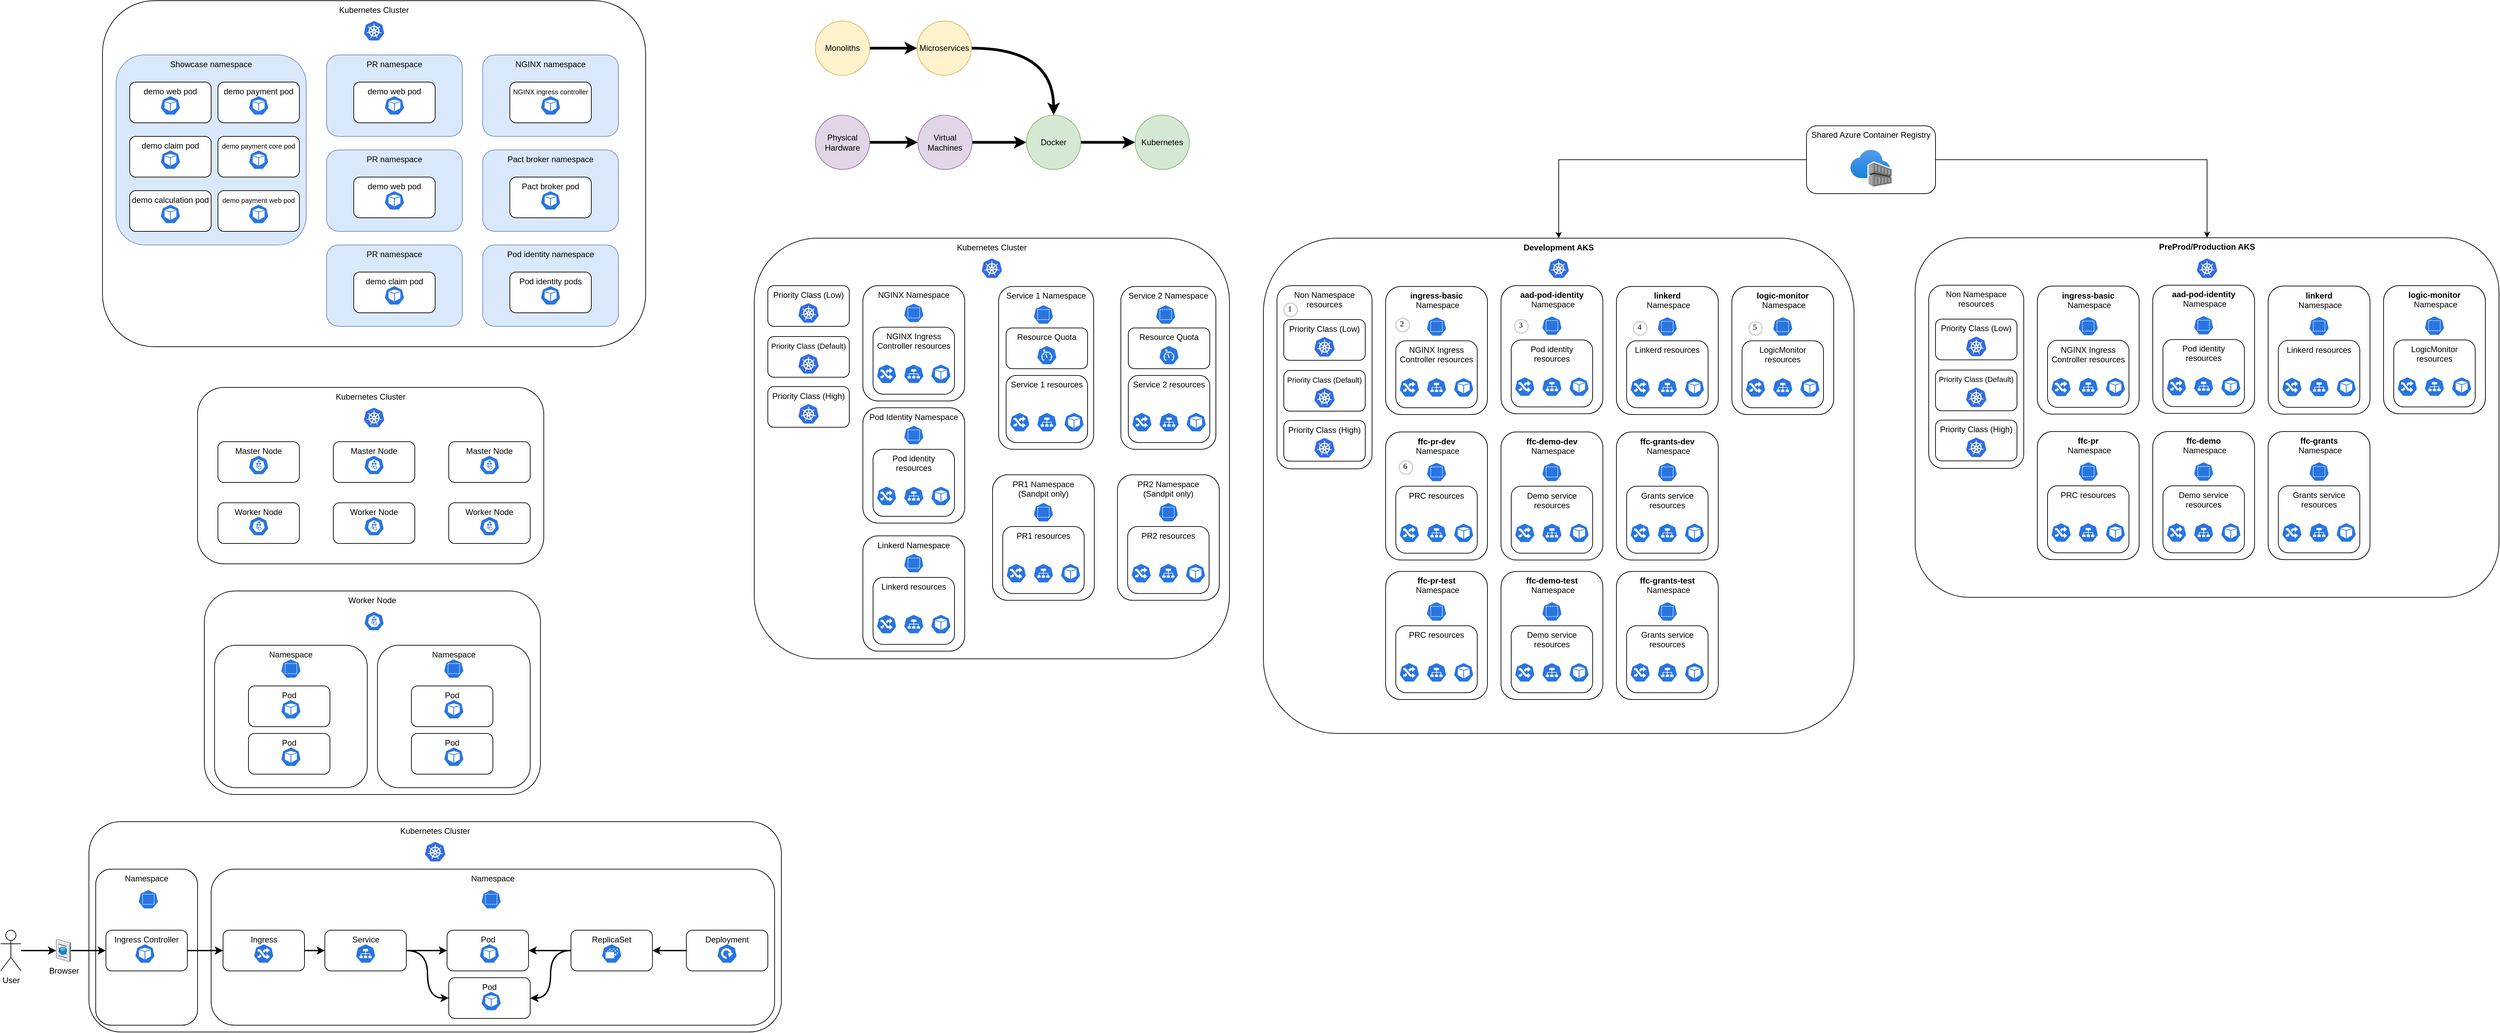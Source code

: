 <mxfile version="14.4.8" type="github">
  <diagram id="bVwzVA2QB-TCneLjOnaE" name="Page-1">
    <mxGraphModel dx="2249" dy="762" grid="1" gridSize="10" guides="1" tooltips="1" connect="1" arrows="1" fold="1" page="1" pageScale="1" pageWidth="827" pageHeight="1169" math="0" shadow="0">
      <root>
        <mxCell id="0" />
        <mxCell id="1" parent="0" />
        <mxCell id="e41JxoP05bFK3vtWO0Bo-95" value="Kubernetes Cluster" style="rounded=1;whiteSpace=wrap;html=1;horizontal=1;verticalAlign=top;" parent="1" vertex="1">
          <mxGeometry x="20" y="1240" width="1020" height="310" as="geometry" />
        </mxCell>
        <mxCell id="e41JxoP05bFK3vtWO0Bo-96" value="" style="aspect=fixed;html=1;points=[];align=center;image;fontSize=12;image=img/lib/mscae/Kubernetes.svg;" parent="1" vertex="1">
          <mxGeometry x="515" y="1270" width="30" height="28.8" as="geometry" />
        </mxCell>
        <mxCell id="D4DUJ76G0orAwDeF6ANS-1" value="Kubernetes Cluster" style="rounded=1;whiteSpace=wrap;html=1;horizontal=1;verticalAlign=top;" parent="1" vertex="1">
          <mxGeometry x="40" y="30" width="800" height="510" as="geometry" />
        </mxCell>
        <mxCell id="D4DUJ76G0orAwDeF6ANS-2" value="Showcase namespace" style="rounded=1;whiteSpace=wrap;html=1;verticalAlign=top;fillColor=#dae8fc;strokeColor=#6c8ebf;" parent="1" vertex="1">
          <mxGeometry x="60" y="110" width="280" height="280" as="geometry" />
        </mxCell>
        <mxCell id="D4DUJ76G0orAwDeF6ANS-3" value="demo web pod" style="rounded=1;whiteSpace=wrap;html=1;verticalAlign=top;" parent="1" vertex="1">
          <mxGeometry x="80" y="150" width="120" height="60" as="geometry" />
        </mxCell>
        <mxCell id="D4DUJ76G0orAwDeF6ANS-4" value="" style="html=1;dashed=0;whitespace=wrap;fillColor=#2875E2;strokeColor=#ffffff;points=[[0.005,0.63,0],[0.1,0.2,0],[0.9,0.2,0],[0.5,0,0],[0.995,0.63,0],[0.72,0.99,0],[0.5,1,0],[0.28,0.99,0]];shape=mxgraph.kubernetes.icon;prIcon=pod;aspect=fixed;" parent="1" vertex="1">
          <mxGeometry x="125" y="170" width="30" height="28.8" as="geometry" />
        </mxCell>
        <mxCell id="D4DUJ76G0orAwDeF6ANS-5" value="" style="aspect=fixed;html=1;points=[];align=center;image;fontSize=12;image=img/lib/mscae/Kubernetes.svg;" parent="1" vertex="1">
          <mxGeometry x="425" y="60" width="30" height="28.8" as="geometry" />
        </mxCell>
        <mxCell id="D4DUJ76G0orAwDeF6ANS-6" value="demo claim pod" style="rounded=1;whiteSpace=wrap;html=1;verticalAlign=top;" parent="1" vertex="1">
          <mxGeometry x="80" y="230" width="120" height="60" as="geometry" />
        </mxCell>
        <mxCell id="D4DUJ76G0orAwDeF6ANS-7" value="" style="html=1;dashed=0;whitespace=wrap;fillColor=#2875E2;strokeColor=#ffffff;points=[[0.005,0.63,0],[0.1,0.2,0],[0.9,0.2,0],[0.5,0,0],[0.995,0.63,0],[0.72,0.99,0],[0.5,1,0],[0.28,0.99,0]];shape=mxgraph.kubernetes.icon;prIcon=pod;aspect=fixed;" parent="1" vertex="1">
          <mxGeometry x="125" y="250" width="30" height="28.8" as="geometry" />
        </mxCell>
        <mxCell id="D4DUJ76G0orAwDeF6ANS-8" value="demo payment pod" style="rounded=1;whiteSpace=wrap;html=1;verticalAlign=top;" parent="1" vertex="1">
          <mxGeometry x="210" y="150" width="120" height="60" as="geometry" />
        </mxCell>
        <mxCell id="D4DUJ76G0orAwDeF6ANS-9" value="" style="html=1;dashed=0;whitespace=wrap;fillColor=#2875E2;strokeColor=#ffffff;points=[[0.005,0.63,0],[0.1,0.2,0],[0.9,0.2,0],[0.5,0,0],[0.995,0.63,0],[0.72,0.99,0],[0.5,1,0],[0.28,0.99,0]];shape=mxgraph.kubernetes.icon;prIcon=pod;aspect=fixed;" parent="1" vertex="1">
          <mxGeometry x="255" y="170" width="30" height="28.8" as="geometry" />
        </mxCell>
        <mxCell id="D4DUJ76G0orAwDeF6ANS-10" value="&lt;font style=&quot;font-size: 10px&quot;&gt;demo payment core pod&lt;/font&gt;" style="rounded=1;whiteSpace=wrap;html=1;verticalAlign=top;" parent="1" vertex="1">
          <mxGeometry x="210" y="230" width="120" height="60" as="geometry" />
        </mxCell>
        <mxCell id="D4DUJ76G0orAwDeF6ANS-11" value="" style="html=1;dashed=0;whitespace=wrap;fillColor=#2875E2;strokeColor=#ffffff;points=[[0.005,0.63,0],[0.1,0.2,0],[0.9,0.2,0],[0.5,0,0],[0.995,0.63,0],[0.72,0.99,0],[0.5,1,0],[0.28,0.99,0]];shape=mxgraph.kubernetes.icon;prIcon=pod;aspect=fixed;" parent="1" vertex="1">
          <mxGeometry x="255" y="250" width="30" height="28.8" as="geometry" />
        </mxCell>
        <mxCell id="D4DUJ76G0orAwDeF6ANS-12" value="&lt;font style=&quot;font-size: 10px&quot;&gt;demo payment web pod&lt;/font&gt;" style="rounded=1;whiteSpace=wrap;html=1;verticalAlign=top;" parent="1" vertex="1">
          <mxGeometry x="210" y="310" width="120" height="60" as="geometry" />
        </mxCell>
        <mxCell id="D4DUJ76G0orAwDeF6ANS-13" value="" style="html=1;dashed=0;whitespace=wrap;fillColor=#2875E2;strokeColor=#ffffff;points=[[0.005,0.63,0],[0.1,0.2,0],[0.9,0.2,0],[0.5,0,0],[0.995,0.63,0],[0.72,0.99,0],[0.5,1,0],[0.28,0.99,0]];shape=mxgraph.kubernetes.icon;prIcon=pod;aspect=fixed;" parent="1" vertex="1">
          <mxGeometry x="255" y="330" width="30" height="28.8" as="geometry" />
        </mxCell>
        <mxCell id="D4DUJ76G0orAwDeF6ANS-14" value="demo calculation pod" style="rounded=1;whiteSpace=wrap;html=1;verticalAlign=top;" parent="1" vertex="1">
          <mxGeometry x="80" y="310" width="120" height="60" as="geometry" />
        </mxCell>
        <mxCell id="D4DUJ76G0orAwDeF6ANS-15" value="" style="html=1;dashed=0;whitespace=wrap;fillColor=#2875E2;strokeColor=#ffffff;points=[[0.005,0.63,0],[0.1,0.2,0],[0.9,0.2,0],[0.5,0,0],[0.995,0.63,0],[0.72,0.99,0],[0.5,1,0],[0.28,0.99,0]];shape=mxgraph.kubernetes.icon;prIcon=pod;aspect=fixed;" parent="1" vertex="1">
          <mxGeometry x="125" y="330" width="30" height="28.8" as="geometry" />
        </mxCell>
        <mxCell id="D4DUJ76G0orAwDeF6ANS-16" value="PR namespace" style="rounded=1;whiteSpace=wrap;html=1;verticalAlign=top;fillColor=#dae8fc;strokeColor=#6c8ebf;" parent="1" vertex="1">
          <mxGeometry x="370" y="110" width="200" height="120" as="geometry" />
        </mxCell>
        <mxCell id="D4DUJ76G0orAwDeF6ANS-17" value="demo web pod" style="rounded=1;whiteSpace=wrap;html=1;verticalAlign=top;" parent="1" vertex="1">
          <mxGeometry x="410" y="150" width="120" height="60" as="geometry" />
        </mxCell>
        <mxCell id="D4DUJ76G0orAwDeF6ANS-18" value="" style="html=1;dashed=0;whitespace=wrap;fillColor=#2875E2;strokeColor=#ffffff;points=[[0.005,0.63,0],[0.1,0.2,0],[0.9,0.2,0],[0.5,0,0],[0.995,0.63,0],[0.72,0.99,0],[0.5,1,0],[0.28,0.99,0]];shape=mxgraph.kubernetes.icon;prIcon=pod;aspect=fixed;" parent="1" vertex="1">
          <mxGeometry x="455" y="170" width="30" height="28.8" as="geometry" />
        </mxCell>
        <mxCell id="D4DUJ76G0orAwDeF6ANS-19" value="PR namespace" style="rounded=1;whiteSpace=wrap;html=1;verticalAlign=top;fillColor=#dae8fc;strokeColor=#6c8ebf;" parent="1" vertex="1">
          <mxGeometry x="370" y="250" width="200" height="120" as="geometry" />
        </mxCell>
        <mxCell id="D4DUJ76G0orAwDeF6ANS-20" value="demo web pod" style="rounded=1;whiteSpace=wrap;html=1;verticalAlign=top;" parent="1" vertex="1">
          <mxGeometry x="410" y="290" width="120" height="60" as="geometry" />
        </mxCell>
        <mxCell id="D4DUJ76G0orAwDeF6ANS-21" value="" style="html=1;dashed=0;whitespace=wrap;fillColor=#2875E2;strokeColor=#ffffff;points=[[0.005,0.63,0],[0.1,0.2,0],[0.9,0.2,0],[0.5,0,0],[0.995,0.63,0],[0.72,0.99,0],[0.5,1,0],[0.28,0.99,0]];shape=mxgraph.kubernetes.icon;prIcon=pod;aspect=fixed;" parent="1" vertex="1">
          <mxGeometry x="455" y="310" width="30" height="28.8" as="geometry" />
        </mxCell>
        <mxCell id="D4DUJ76G0orAwDeF6ANS-22" value="PR namespace" style="rounded=1;whiteSpace=wrap;html=1;verticalAlign=top;fillColor=#dae8fc;strokeColor=#6c8ebf;" parent="1" vertex="1">
          <mxGeometry x="370" y="390" width="200" height="120" as="geometry" />
        </mxCell>
        <mxCell id="D4DUJ76G0orAwDeF6ANS-23" value="demo claim pod" style="rounded=1;whiteSpace=wrap;html=1;verticalAlign=top;" parent="1" vertex="1">
          <mxGeometry x="410" y="430" width="120" height="60" as="geometry" />
        </mxCell>
        <mxCell id="D4DUJ76G0orAwDeF6ANS-24" value="" style="html=1;dashed=0;whitespace=wrap;fillColor=#2875E2;strokeColor=#ffffff;points=[[0.005,0.63,0],[0.1,0.2,0],[0.9,0.2,0],[0.5,0,0],[0.995,0.63,0],[0.72,0.99,0],[0.5,1,0],[0.28,0.99,0]];shape=mxgraph.kubernetes.icon;prIcon=pod;aspect=fixed;" parent="1" vertex="1">
          <mxGeometry x="455" y="450" width="30" height="28.8" as="geometry" />
        </mxCell>
        <mxCell id="D4DUJ76G0orAwDeF6ANS-25" value="NGINX namespace" style="rounded=1;whiteSpace=wrap;html=1;verticalAlign=top;fillColor=#dae8fc;strokeColor=#6c8ebf;" parent="1" vertex="1">
          <mxGeometry x="600" y="110" width="200" height="120" as="geometry" />
        </mxCell>
        <mxCell id="D4DUJ76G0orAwDeF6ANS-26" value="&lt;font style=&quot;font-size: 10px&quot;&gt;NGINX ingress controller&lt;/font&gt;" style="rounded=1;whiteSpace=wrap;html=1;verticalAlign=top;" parent="1" vertex="1">
          <mxGeometry x="640" y="150" width="120" height="60" as="geometry" />
        </mxCell>
        <mxCell id="D4DUJ76G0orAwDeF6ANS-27" value="" style="html=1;dashed=0;whitespace=wrap;fillColor=#2875E2;strokeColor=#ffffff;points=[[0.005,0.63,0],[0.1,0.2,0],[0.9,0.2,0],[0.5,0,0],[0.995,0.63,0],[0.72,0.99,0],[0.5,1,0],[0.28,0.99,0]];shape=mxgraph.kubernetes.icon;prIcon=pod;aspect=fixed;" parent="1" vertex="1">
          <mxGeometry x="685" y="170" width="30" height="28.8" as="geometry" />
        </mxCell>
        <mxCell id="D4DUJ76G0orAwDeF6ANS-35" value="Pact broker namespace" style="rounded=1;whiteSpace=wrap;html=1;verticalAlign=top;fillColor=#dae8fc;strokeColor=#6c8ebf;" parent="1" vertex="1">
          <mxGeometry x="600" y="250" width="200" height="120" as="geometry" />
        </mxCell>
        <mxCell id="D4DUJ76G0orAwDeF6ANS-36" value="Pact broker pod" style="rounded=1;whiteSpace=wrap;html=1;verticalAlign=top;" parent="1" vertex="1">
          <mxGeometry x="640" y="290" width="120" height="60" as="geometry" />
        </mxCell>
        <mxCell id="D4DUJ76G0orAwDeF6ANS-37" value="" style="html=1;dashed=0;whitespace=wrap;fillColor=#2875E2;strokeColor=#ffffff;points=[[0.005,0.63,0],[0.1,0.2,0],[0.9,0.2,0],[0.5,0,0],[0.995,0.63,0],[0.72,0.99,0],[0.5,1,0],[0.28,0.99,0]];shape=mxgraph.kubernetes.icon;prIcon=pod;aspect=fixed;" parent="1" vertex="1">
          <mxGeometry x="685" y="310" width="30" height="28.8" as="geometry" />
        </mxCell>
        <mxCell id="D4DUJ76G0orAwDeF6ANS-41" value="Pod identity namespace" style="rounded=1;whiteSpace=wrap;html=1;verticalAlign=top;fillColor=#dae8fc;strokeColor=#6c8ebf;" parent="1" vertex="1">
          <mxGeometry x="600" y="390" width="200" height="120" as="geometry" />
        </mxCell>
        <mxCell id="D4DUJ76G0orAwDeF6ANS-42" value="Pod identity pods" style="rounded=1;whiteSpace=wrap;html=1;verticalAlign=top;" parent="1" vertex="1">
          <mxGeometry x="640" y="430" width="120" height="60" as="geometry" />
        </mxCell>
        <mxCell id="D4DUJ76G0orAwDeF6ANS-43" value="" style="html=1;dashed=0;whitespace=wrap;fillColor=#2875E2;strokeColor=#ffffff;points=[[0.005,0.63,0],[0.1,0.2,0],[0.9,0.2,0],[0.5,0,0],[0.995,0.63,0],[0.72,0.99,0],[0.5,1,0],[0.28,0.99,0]];shape=mxgraph.kubernetes.icon;prIcon=pod;aspect=fixed;" parent="1" vertex="1">
          <mxGeometry x="685" y="450" width="30" height="28.8" as="geometry" />
        </mxCell>
        <mxCell id="5cPNlVaCanLQCvZLbyMY-3" value="" style="edgeStyle=orthogonalEdgeStyle;rounded=0;orthogonalLoop=1;jettySize=auto;html=1;curved=1;strokeWidth=4;" parent="1" source="5cPNlVaCanLQCvZLbyMY-1" target="5cPNlVaCanLQCvZLbyMY-2" edge="1">
          <mxGeometry relative="1" as="geometry" />
        </mxCell>
        <mxCell id="5cPNlVaCanLQCvZLbyMY-1" value="Physical Hardware" style="ellipse;whiteSpace=wrap;html=1;aspect=fixed;fillColor=#e1d5e7;strokeColor=#9673a6;" parent="1" vertex="1">
          <mxGeometry x="1090" y="198.8" width="80" height="80" as="geometry" />
        </mxCell>
        <mxCell id="5cPNlVaCanLQCvZLbyMY-5" value="" style="edgeStyle=orthogonalEdgeStyle;rounded=0;orthogonalLoop=1;jettySize=auto;html=1;curved=1;strokeWidth=4;" parent="1" source="5cPNlVaCanLQCvZLbyMY-2" target="5cPNlVaCanLQCvZLbyMY-4" edge="1">
          <mxGeometry relative="1" as="geometry" />
        </mxCell>
        <mxCell id="5cPNlVaCanLQCvZLbyMY-2" value="Virtual Machines" style="ellipse;whiteSpace=wrap;html=1;aspect=fixed;fillColor=#e1d5e7;strokeColor=#9673a6;" parent="1" vertex="1">
          <mxGeometry x="1241" y="198.8" width="80" height="80" as="geometry" />
        </mxCell>
        <mxCell id="5cPNlVaCanLQCvZLbyMY-7" value="" style="edgeStyle=orthogonalEdgeStyle;rounded=0;orthogonalLoop=1;jettySize=auto;html=1;curved=1;strokeWidth=4;" parent="1" source="5cPNlVaCanLQCvZLbyMY-4" target="5cPNlVaCanLQCvZLbyMY-6" edge="1">
          <mxGeometry relative="1" as="geometry" />
        </mxCell>
        <mxCell id="5cPNlVaCanLQCvZLbyMY-4" value="Docker" style="ellipse;whiteSpace=wrap;html=1;aspect=fixed;fillColor=#d5e8d4;strokeColor=#82b366;" parent="1" vertex="1">
          <mxGeometry x="1401" y="198.8" width="80" height="80" as="geometry" />
        </mxCell>
        <mxCell id="5cPNlVaCanLQCvZLbyMY-6" value="Kubernetes" style="ellipse;whiteSpace=wrap;html=1;aspect=fixed;fillColor=#d5e8d4;strokeColor=#82b366;" parent="1" vertex="1">
          <mxGeometry x="1561" y="198.8" width="80" height="80" as="geometry" />
        </mxCell>
        <mxCell id="5cPNlVaCanLQCvZLbyMY-10" value="" style="edgeStyle=orthogonalEdgeStyle;rounded=0;orthogonalLoop=1;jettySize=auto;html=1;curved=1;strokeWidth=4;" parent="1" source="5cPNlVaCanLQCvZLbyMY-8" target="5cPNlVaCanLQCvZLbyMY-9" edge="1">
          <mxGeometry relative="1" as="geometry" />
        </mxCell>
        <mxCell id="5cPNlVaCanLQCvZLbyMY-8" value="Monoliths" style="ellipse;whiteSpace=wrap;html=1;aspect=fixed;fillColor=#fff2cc;strokeColor=#d6b656;" parent="1" vertex="1">
          <mxGeometry x="1090" y="60" width="80" height="80" as="geometry" />
        </mxCell>
        <mxCell id="5cPNlVaCanLQCvZLbyMY-11" style="edgeStyle=orthogonalEdgeStyle;rounded=0;orthogonalLoop=1;jettySize=auto;html=1;entryX=0.5;entryY=0;entryDx=0;entryDy=0;curved=1;strokeWidth=4;" parent="1" source="5cPNlVaCanLQCvZLbyMY-9" target="5cPNlVaCanLQCvZLbyMY-4" edge="1">
          <mxGeometry relative="1" as="geometry" />
        </mxCell>
        <mxCell id="5cPNlVaCanLQCvZLbyMY-9" value="Microservices" style="ellipse;whiteSpace=wrap;html=1;aspect=fixed;fillColor=#fff2cc;strokeColor=#d6b656;" parent="1" vertex="1">
          <mxGeometry x="1240" y="60" width="80" height="80" as="geometry" />
        </mxCell>
        <mxCell id="e41JxoP05bFK3vtWO0Bo-1" value="Kubernetes Cluster" style="rounded=1;whiteSpace=wrap;html=1;horizontal=1;verticalAlign=top;" parent="1" vertex="1">
          <mxGeometry x="180" y="600" width="510" height="260" as="geometry" />
        </mxCell>
        <mxCell id="e41JxoP05bFK3vtWO0Bo-5" value="" style="aspect=fixed;html=1;points=[];align=center;image;fontSize=12;image=img/lib/mscae/Kubernetes.svg;" parent="1" vertex="1">
          <mxGeometry x="425" y="630" width="30" height="28.8" as="geometry" />
        </mxCell>
        <mxCell id="e41JxoP05bFK3vtWO0Bo-34" value="Master Node" style="rounded=1;whiteSpace=wrap;html=1;verticalAlign=top;" parent="1" vertex="1">
          <mxGeometry x="210" y="680" width="120" height="60" as="geometry" />
        </mxCell>
        <mxCell id="e41JxoP05bFK3vtWO0Bo-35" value="" style="html=1;dashed=0;whitespace=wrap;fillColor=#2875E2;strokeColor=#ffffff;points=[[0.005,0.63,0],[0.1,0.2,0],[0.9,0.2,0],[0.5,0,0],[0.995,0.63,0],[0.72,0.99,0],[0.5,1,0],[0.28,0.99,0]];shape=mxgraph.kubernetes.icon;prIcon=node;aspect=fixed;" parent="1" vertex="1">
          <mxGeometry x="255" y="700" width="30" height="28.8" as="geometry" />
        </mxCell>
        <mxCell id="e41JxoP05bFK3vtWO0Bo-36" value="Master Node" style="rounded=1;whiteSpace=wrap;html=1;verticalAlign=top;" parent="1" vertex="1">
          <mxGeometry x="380" y="680" width="120" height="60" as="geometry" />
        </mxCell>
        <mxCell id="e41JxoP05bFK3vtWO0Bo-37" value="" style="html=1;dashed=0;whitespace=wrap;fillColor=#2875E2;strokeColor=#ffffff;points=[[0.005,0.63,0],[0.1,0.2,0],[0.9,0.2,0],[0.5,0,0],[0.995,0.63,0],[0.72,0.99,0],[0.5,1,0],[0.28,0.99,0]];shape=mxgraph.kubernetes.icon;prIcon=node;aspect=fixed;" parent="1" vertex="1">
          <mxGeometry x="425" y="700" width="30" height="28.8" as="geometry" />
        </mxCell>
        <mxCell id="e41JxoP05bFK3vtWO0Bo-38" value="Master Node" style="rounded=1;whiteSpace=wrap;html=1;verticalAlign=top;" parent="1" vertex="1">
          <mxGeometry x="550" y="680" width="120" height="60" as="geometry" />
        </mxCell>
        <mxCell id="e41JxoP05bFK3vtWO0Bo-39" value="" style="html=1;dashed=0;whitespace=wrap;fillColor=#2875E2;strokeColor=#ffffff;points=[[0.005,0.63,0],[0.1,0.2,0],[0.9,0.2,0],[0.5,0,0],[0.995,0.63,0],[0.72,0.99,0],[0.5,1,0],[0.28,0.99,0]];shape=mxgraph.kubernetes.icon;prIcon=node;aspect=fixed;" parent="1" vertex="1">
          <mxGeometry x="595" y="700" width="30" height="28.8" as="geometry" />
        </mxCell>
        <mxCell id="e41JxoP05bFK3vtWO0Bo-40" value="Worker Node" style="rounded=1;whiteSpace=wrap;html=1;verticalAlign=top;" parent="1" vertex="1">
          <mxGeometry x="210" y="770" width="120" height="60" as="geometry" />
        </mxCell>
        <mxCell id="e41JxoP05bFK3vtWO0Bo-41" value="" style="html=1;dashed=0;whitespace=wrap;fillColor=#2875E2;strokeColor=#ffffff;points=[[0.005,0.63,0],[0.1,0.2,0],[0.9,0.2,0],[0.5,0,0],[0.995,0.63,0],[0.72,0.99,0],[0.5,1,0],[0.28,0.99,0]];shape=mxgraph.kubernetes.icon;prIcon=node;aspect=fixed;" parent="1" vertex="1">
          <mxGeometry x="255" y="790" width="30" height="28.8" as="geometry" />
        </mxCell>
        <mxCell id="e41JxoP05bFK3vtWO0Bo-42" value="Worker Node" style="rounded=1;whiteSpace=wrap;html=1;verticalAlign=top;" parent="1" vertex="1">
          <mxGeometry x="380" y="770" width="120" height="60" as="geometry" />
        </mxCell>
        <mxCell id="e41JxoP05bFK3vtWO0Bo-43" value="" style="html=1;dashed=0;whitespace=wrap;fillColor=#2875E2;strokeColor=#ffffff;points=[[0.005,0.63,0],[0.1,0.2,0],[0.9,0.2,0],[0.5,0,0],[0.995,0.63,0],[0.72,0.99,0],[0.5,1,0],[0.28,0.99,0]];shape=mxgraph.kubernetes.icon;prIcon=node;aspect=fixed;" parent="1" vertex="1">
          <mxGeometry x="425" y="790" width="30" height="28.8" as="geometry" />
        </mxCell>
        <mxCell id="e41JxoP05bFK3vtWO0Bo-44" value="Worker Node" style="rounded=1;whiteSpace=wrap;html=1;verticalAlign=top;" parent="1" vertex="1">
          <mxGeometry x="550" y="770" width="120" height="60" as="geometry" />
        </mxCell>
        <mxCell id="e41JxoP05bFK3vtWO0Bo-45" value="" style="html=1;dashed=0;whitespace=wrap;fillColor=#2875E2;strokeColor=#ffffff;points=[[0.005,0.63,0],[0.1,0.2,0],[0.9,0.2,0],[0.5,0,0],[0.995,0.63,0],[0.72,0.99,0],[0.5,1,0],[0.28,0.99,0]];shape=mxgraph.kubernetes.icon;prIcon=node;aspect=fixed;" parent="1" vertex="1">
          <mxGeometry x="595" y="790" width="30" height="28.8" as="geometry" />
        </mxCell>
        <mxCell id="e41JxoP05bFK3vtWO0Bo-46" value="Worker Node" style="rounded=1;whiteSpace=wrap;html=1;horizontal=1;verticalAlign=top;" parent="1" vertex="1">
          <mxGeometry x="190" y="900" width="495" height="300" as="geometry" />
        </mxCell>
        <mxCell id="e41JxoP05bFK3vtWO0Bo-48" value="Namespace" style="rounded=1;whiteSpace=wrap;html=1;verticalAlign=top;" parent="1" vertex="1">
          <mxGeometry x="205" y="980" width="225" height="210" as="geometry" />
        </mxCell>
        <mxCell id="e41JxoP05bFK3vtWO0Bo-60" value="" style="html=1;dashed=0;whitespace=wrap;fillColor=#2875E2;strokeColor=#ffffff;points=[[0.005,0.63,0],[0.1,0.2,0],[0.9,0.2,0],[0.5,0,0],[0.995,0.63,0],[0.72,0.99,0],[0.5,1,0],[0.28,0.99,0]];shape=mxgraph.kubernetes.icon;prIcon=node;aspect=fixed;" parent="1" vertex="1">
          <mxGeometry x="425" y="930" width="30" height="28.8" as="geometry" />
        </mxCell>
        <mxCell id="e41JxoP05bFK3vtWO0Bo-61" value="" style="html=1;dashed=0;whitespace=wrap;fillColor=#2875E2;strokeColor=#ffffff;points=[[0.005,0.63,0],[0.1,0.2,0],[0.9,0.2,0],[0.5,0,0],[0.995,0.63,0],[0.72,0.99,0],[0.5,1,0],[0.28,0.99,0]];shape=mxgraph.kubernetes.icon;prIcon=ns;aspect=fixed;" parent="1" vertex="1">
          <mxGeometry x="302.5" y="1000" width="30" height="28.8" as="geometry" />
        </mxCell>
        <mxCell id="e41JxoP05bFK3vtWO0Bo-62" value="Pod" style="rounded=1;whiteSpace=wrap;html=1;verticalAlign=top;" parent="1" vertex="1">
          <mxGeometry x="255" y="1040" width="120" height="60" as="geometry" />
        </mxCell>
        <mxCell id="e41JxoP05bFK3vtWO0Bo-63" value="" style="html=1;dashed=0;whitespace=wrap;fillColor=#2875E2;strokeColor=#ffffff;points=[[0.005,0.63,0],[0.1,0.2,0],[0.9,0.2,0],[0.5,0,0],[0.995,0.63,0],[0.72,0.99,0],[0.5,1,0],[0.28,0.99,0]];shape=mxgraph.kubernetes.icon;prIcon=pod;aspect=fixed;" parent="1" vertex="1">
          <mxGeometry x="302.5" y="1060" width="30" height="28.8" as="geometry" />
        </mxCell>
        <mxCell id="e41JxoP05bFK3vtWO0Bo-64" value="Pod" style="rounded=1;whiteSpace=wrap;html=1;verticalAlign=top;" parent="1" vertex="1">
          <mxGeometry x="255" y="1110" width="120" height="60" as="geometry" />
        </mxCell>
        <mxCell id="e41JxoP05bFK3vtWO0Bo-65" value="" style="html=1;dashed=0;whitespace=wrap;fillColor=#2875E2;strokeColor=#ffffff;points=[[0.005,0.63,0],[0.1,0.2,0],[0.9,0.2,0],[0.5,0,0],[0.995,0.63,0],[0.72,0.99,0],[0.5,1,0],[0.28,0.99,0]];shape=mxgraph.kubernetes.icon;prIcon=pod;aspect=fixed;" parent="1" vertex="1">
          <mxGeometry x="302.5" y="1130" width="30" height="28.8" as="geometry" />
        </mxCell>
        <mxCell id="e41JxoP05bFK3vtWO0Bo-66" value="Namespace" style="rounded=1;whiteSpace=wrap;html=1;verticalAlign=top;" parent="1" vertex="1">
          <mxGeometry x="445" y="980" width="225" height="210" as="geometry" />
        </mxCell>
        <mxCell id="e41JxoP05bFK3vtWO0Bo-67" value="" style="html=1;dashed=0;whitespace=wrap;fillColor=#2875E2;strokeColor=#ffffff;points=[[0.005,0.63,0],[0.1,0.2,0],[0.9,0.2,0],[0.5,0,0],[0.995,0.63,0],[0.72,0.99,0],[0.5,1,0],[0.28,0.99,0]];shape=mxgraph.kubernetes.icon;prIcon=ns;aspect=fixed;" parent="1" vertex="1">
          <mxGeometry x="542.5" y="1000" width="30" height="28.8" as="geometry" />
        </mxCell>
        <mxCell id="e41JxoP05bFK3vtWO0Bo-68" value="Pod" style="rounded=1;whiteSpace=wrap;html=1;verticalAlign=top;" parent="1" vertex="1">
          <mxGeometry x="495" y="1040" width="120" height="60" as="geometry" />
        </mxCell>
        <mxCell id="e41JxoP05bFK3vtWO0Bo-69" value="" style="html=1;dashed=0;whitespace=wrap;fillColor=#2875E2;strokeColor=#ffffff;points=[[0.005,0.63,0],[0.1,0.2,0],[0.9,0.2,0],[0.5,0,0],[0.995,0.63,0],[0.72,0.99,0],[0.5,1,0],[0.28,0.99,0]];shape=mxgraph.kubernetes.icon;prIcon=pod;aspect=fixed;" parent="1" vertex="1">
          <mxGeometry x="542.5" y="1060" width="30" height="28.8" as="geometry" />
        </mxCell>
        <mxCell id="e41JxoP05bFK3vtWO0Bo-70" value="Pod" style="rounded=1;whiteSpace=wrap;html=1;verticalAlign=top;" parent="1" vertex="1">
          <mxGeometry x="495" y="1110" width="120" height="60" as="geometry" />
        </mxCell>
        <mxCell id="e41JxoP05bFK3vtWO0Bo-71" value="" style="html=1;dashed=0;whitespace=wrap;fillColor=#2875E2;strokeColor=#ffffff;points=[[0.005,0.63,0],[0.1,0.2,0],[0.9,0.2,0],[0.5,0,0],[0.995,0.63,0],[0.72,0.99,0],[0.5,1,0],[0.28,0.99,0]];shape=mxgraph.kubernetes.icon;prIcon=pod;aspect=fixed;" parent="1" vertex="1">
          <mxGeometry x="542.5" y="1130" width="30" height="28.8" as="geometry" />
        </mxCell>
        <mxCell id="e41JxoP05bFK3vtWO0Bo-72" value="Namespace" style="rounded=1;whiteSpace=wrap;html=1;horizontal=1;verticalAlign=top;" parent="1" vertex="1">
          <mxGeometry x="200" y="1310" width="830" height="230" as="geometry" />
        </mxCell>
        <mxCell id="e41JxoP05bFK3vtWO0Bo-74" value="" style="html=1;dashed=0;whitespace=wrap;fillColor=#2875E2;strokeColor=#ffffff;points=[[0.005,0.63,0],[0.1,0.2,0],[0.9,0.2,0],[0.5,0,0],[0.995,0.63,0],[0.72,0.99,0],[0.5,1,0],[0.28,0.99,0]];shape=mxgraph.kubernetes.icon;prIcon=ns;aspect=fixed;" parent="1" vertex="1">
          <mxGeometry x="597.5" y="1340" width="30" height="28.8" as="geometry" />
        </mxCell>
        <mxCell id="e41JxoP05bFK3vtWO0Bo-75" value="Pod" style="rounded=1;whiteSpace=wrap;html=1;verticalAlign=top;" parent="1" vertex="1">
          <mxGeometry x="547.5" y="1400" width="120" height="60" as="geometry" />
        </mxCell>
        <mxCell id="e41JxoP05bFK3vtWO0Bo-76" value="" style="html=1;dashed=0;whitespace=wrap;fillColor=#2875E2;strokeColor=#ffffff;points=[[0.005,0.63,0],[0.1,0.2,0],[0.9,0.2,0],[0.5,0,0],[0.995,0.63,0],[0.72,0.99,0],[0.5,1,0],[0.28,0.99,0]];shape=mxgraph.kubernetes.icon;prIcon=pod;aspect=fixed;" parent="1" vertex="1">
          <mxGeometry x="595" y="1420" width="30" height="28.8" as="geometry" />
        </mxCell>
        <mxCell id="e41JxoP05bFK3vtWO0Bo-81" style="edgeStyle=orthogonalEdgeStyle;rounded=0;orthogonalLoop=1;jettySize=auto;html=1;strokeWidth=2;" parent="1" source="e41JxoP05bFK3vtWO0Bo-77" target="e41JxoP05bFK3vtWO0Bo-75" edge="1">
          <mxGeometry relative="1" as="geometry" />
        </mxCell>
        <mxCell id="e41JxoP05bFK3vtWO0Bo-82" style="edgeStyle=orthogonalEdgeStyle;rounded=0;orthogonalLoop=1;jettySize=auto;html=1;entryX=0;entryY=0.5;entryDx=0;entryDy=0;strokeWidth=2;curved=1;" parent="1" source="e41JxoP05bFK3vtWO0Bo-77" target="e41JxoP05bFK3vtWO0Bo-78" edge="1">
          <mxGeometry relative="1" as="geometry" />
        </mxCell>
        <mxCell id="e41JxoP05bFK3vtWO0Bo-77" value="Service" style="rounded=1;whiteSpace=wrap;html=1;verticalAlign=top;" parent="1" vertex="1">
          <mxGeometry x="367.5" y="1400" width="120" height="60" as="geometry" />
        </mxCell>
        <mxCell id="e41JxoP05bFK3vtWO0Bo-78" value="Pod" style="rounded=1;whiteSpace=wrap;html=1;verticalAlign=top;" parent="1" vertex="1">
          <mxGeometry x="550" y="1470" width="120" height="60" as="geometry" />
        </mxCell>
        <mxCell id="e41JxoP05bFK3vtWO0Bo-79" value="" style="html=1;dashed=0;whitespace=wrap;fillColor=#2875E2;strokeColor=#ffffff;points=[[0.005,0.63,0],[0.1,0.2,0],[0.9,0.2,0],[0.5,0,0],[0.995,0.63,0],[0.72,0.99,0],[0.5,1,0],[0.28,0.99,0]];shape=mxgraph.kubernetes.icon;prIcon=pod;aspect=fixed;" parent="1" vertex="1">
          <mxGeometry x="597.5" y="1490" width="30" height="28.8" as="geometry" />
        </mxCell>
        <mxCell id="e41JxoP05bFK3vtWO0Bo-80" value="" style="html=1;dashed=0;whitespace=wrap;fillColor=#2875E2;strokeColor=#ffffff;points=[[0.005,0.63,0],[0.1,0.2,0],[0.9,0.2,0],[0.5,0,0],[0.995,0.63,0],[0.72,0.99,0],[0.5,1,0],[0.28,0.99,0]];shape=mxgraph.kubernetes.icon;prIcon=svc;aspect=fixed;" parent="1" vertex="1">
          <mxGeometry x="412.5" y="1420" width="30" height="28.8" as="geometry" />
        </mxCell>
        <mxCell id="e41JxoP05bFK3vtWO0Bo-85" value="" style="edgeStyle=orthogonalEdgeStyle;curved=1;rounded=0;orthogonalLoop=1;jettySize=auto;html=1;strokeWidth=2;entryX=0;entryY=0.5;entryDx=0;entryDy=0;" parent="1" source="e41JxoP05bFK3vtWO0Bo-83" target="e41JxoP05bFK3vtWO0Bo-77" edge="1">
          <mxGeometry relative="1" as="geometry" />
        </mxCell>
        <mxCell id="e41JxoP05bFK3vtWO0Bo-83" value="Ingress" style="rounded=1;whiteSpace=wrap;html=1;verticalAlign=top;" parent="1" vertex="1">
          <mxGeometry x="217.5" y="1400" width="120" height="60" as="geometry" />
        </mxCell>
        <mxCell id="e41JxoP05bFK3vtWO0Bo-84" value="" style="html=1;dashed=0;whitespace=wrap;fillColor=#2875E2;strokeColor=#ffffff;points=[[0.005,0.63,0],[0.1,0.2,0],[0.9,0.2,0],[0.5,0,0],[0.995,0.63,0],[0.72,0.99,0],[0.5,1,0],[0.28,0.99,0]];shape=mxgraph.kubernetes.icon;prIcon=ing;aspect=fixed;" parent="1" vertex="1">
          <mxGeometry x="262.5" y="1420" width="30" height="28.8" as="geometry" />
        </mxCell>
        <mxCell id="e41JxoP05bFK3vtWO0Bo-86" value="Namespace" style="rounded=1;whiteSpace=wrap;html=1;horizontal=1;verticalAlign=top;" parent="1" vertex="1">
          <mxGeometry x="30" y="1310" width="150" height="230" as="geometry" />
        </mxCell>
        <mxCell id="e41JxoP05bFK3vtWO0Bo-87" value="" style="html=1;dashed=0;whitespace=wrap;fillColor=#2875E2;strokeColor=#ffffff;points=[[0.005,0.63,0],[0.1,0.2,0],[0.9,0.2,0],[0.5,0,0],[0.995,0.63,0],[0.72,0.99,0],[0.5,1,0],[0.28,0.99,0]];shape=mxgraph.kubernetes.icon;prIcon=ns;aspect=fixed;" parent="1" vertex="1">
          <mxGeometry x="92.5" y="1340" width="30" height="28.8" as="geometry" />
        </mxCell>
        <mxCell id="e41JxoP05bFK3vtWO0Bo-90" style="edgeStyle=orthogonalEdgeStyle;curved=1;rounded=0;orthogonalLoop=1;jettySize=auto;html=1;entryX=0;entryY=0.5;entryDx=0;entryDy=0;strokeWidth=2;" parent="1" source="e41JxoP05bFK3vtWO0Bo-88" target="e41JxoP05bFK3vtWO0Bo-83" edge="1">
          <mxGeometry relative="1" as="geometry" />
        </mxCell>
        <mxCell id="e41JxoP05bFK3vtWO0Bo-88" value="Ingress Controller" style="rounded=1;whiteSpace=wrap;html=1;verticalAlign=top;" parent="1" vertex="1">
          <mxGeometry x="45" y="1400" width="120" height="60" as="geometry" />
        </mxCell>
        <mxCell id="e41JxoP05bFK3vtWO0Bo-89" value="" style="html=1;dashed=0;whitespace=wrap;fillColor=#2875E2;strokeColor=#ffffff;points=[[0.005,0.63,0],[0.1,0.2,0],[0.9,0.2,0],[0.5,0,0],[0.995,0.63,0],[0.72,0.99,0],[0.5,1,0],[0.28,0.99,0]];shape=mxgraph.kubernetes.icon;prIcon=pod;aspect=fixed;" parent="1" vertex="1">
          <mxGeometry x="87.5" y="1420" width="30" height="28.8" as="geometry" />
        </mxCell>
        <mxCell id="e41JxoP05bFK3vtWO0Bo-94" style="edgeStyle=orthogonalEdgeStyle;curved=1;rounded=0;orthogonalLoop=1;jettySize=auto;html=1;strokeWidth=2;" parent="1" source="e41JxoP05bFK3vtWO0Bo-91" target="e41JxoP05bFK3vtWO0Bo-92" edge="1">
          <mxGeometry relative="1" as="geometry" />
        </mxCell>
        <mxCell id="e41JxoP05bFK3vtWO0Bo-91" value="User" style="shape=umlActor;verticalLabelPosition=bottom;verticalAlign=top;html=1;outlineConnect=0;" parent="1" vertex="1">
          <mxGeometry x="-110" y="1400" width="30" height="60" as="geometry" />
        </mxCell>
        <mxCell id="e41JxoP05bFK3vtWO0Bo-93" value="" style="edgeStyle=orthogonalEdgeStyle;curved=1;rounded=0;orthogonalLoop=1;jettySize=auto;html=1;strokeWidth=2;entryX=0;entryY=0.5;entryDx=0;entryDy=0;" parent="1" source="e41JxoP05bFK3vtWO0Bo-92" target="e41JxoP05bFK3vtWO0Bo-88" edge="1">
          <mxGeometry relative="1" as="geometry" />
        </mxCell>
        <mxCell id="e41JxoP05bFK3vtWO0Bo-92" value="Browser" style="verticalLabelPosition=bottom;aspect=fixed;html=1;verticalAlign=top;strokeColor=none;align=center;outlineConnect=0;shape=mxgraph.citrix.browser;" parent="1" vertex="1">
          <mxGeometry x="-28.14" y="1413.75" width="21.29" height="32.5" as="geometry" />
        </mxCell>
        <mxCell id="e41JxoP05bFK3vtWO0Bo-102" style="edgeStyle=orthogonalEdgeStyle;curved=1;rounded=0;orthogonalLoop=1;jettySize=auto;html=1;strokeWidth=2;" parent="1" source="e41JxoP05bFK3vtWO0Bo-99" target="e41JxoP05bFK3vtWO0Bo-75" edge="1">
          <mxGeometry relative="1" as="geometry" />
        </mxCell>
        <mxCell id="e41JxoP05bFK3vtWO0Bo-103" style="edgeStyle=orthogonalEdgeStyle;curved=1;rounded=0;orthogonalLoop=1;jettySize=auto;html=1;entryX=1;entryY=0.5;entryDx=0;entryDy=0;strokeWidth=2;" parent="1" source="e41JxoP05bFK3vtWO0Bo-99" target="e41JxoP05bFK3vtWO0Bo-78" edge="1">
          <mxGeometry relative="1" as="geometry" />
        </mxCell>
        <mxCell id="e41JxoP05bFK3vtWO0Bo-99" value="ReplicaSet" style="rounded=1;whiteSpace=wrap;html=1;verticalAlign=top;" parent="1" vertex="1">
          <mxGeometry x="730" y="1400" width="120" height="60" as="geometry" />
        </mxCell>
        <mxCell id="e41JxoP05bFK3vtWO0Bo-104" style="edgeStyle=orthogonalEdgeStyle;curved=1;rounded=0;orthogonalLoop=1;jettySize=auto;html=1;entryX=1;entryY=0.5;entryDx=0;entryDy=0;strokeWidth=2;" parent="1" source="e41JxoP05bFK3vtWO0Bo-100" target="e41JxoP05bFK3vtWO0Bo-99" edge="1">
          <mxGeometry relative="1" as="geometry" />
        </mxCell>
        <mxCell id="e41JxoP05bFK3vtWO0Bo-100" value="Deployment" style="rounded=1;whiteSpace=wrap;html=1;verticalAlign=top;" parent="1" vertex="1">
          <mxGeometry x="900" y="1400" width="120" height="60" as="geometry" />
        </mxCell>
        <mxCell id="e41JxoP05bFK3vtWO0Bo-105" value="" style="html=1;dashed=0;whitespace=wrap;fillColor=#2875E2;strokeColor=#ffffff;points=[[0.005,0.63,0],[0.1,0.2,0],[0.9,0.2,0],[0.5,0,0],[0.995,0.63,0],[0.72,0.99,0],[0.5,1,0],[0.28,0.99,0]];shape=mxgraph.kubernetes.icon;prIcon=rs;aspect=fixed;" parent="1" vertex="1">
          <mxGeometry x="775" y="1420" width="30" height="28.8" as="geometry" />
        </mxCell>
        <mxCell id="e41JxoP05bFK3vtWO0Bo-106" value="" style="html=1;dashed=0;whitespace=wrap;fillColor=#2875E2;strokeColor=#ffffff;points=[[0.005,0.63,0],[0.1,0.2,0],[0.9,0.2,0],[0.5,0,0],[0.995,0.63,0],[0.72,0.99,0],[0.5,1,0],[0.28,0.99,0]];shape=mxgraph.kubernetes.icon;prIcon=deploy;aspect=fixed;" parent="1" vertex="1">
          <mxGeometry x="945" y="1420" width="30" height="28.8" as="geometry" />
        </mxCell>
        <mxCell id="fCQ0ywLXfBRmuLGaXaGh-1" value="Kubernetes Cluster" style="rounded=1;whiteSpace=wrap;html=1;horizontal=1;verticalAlign=top;" parent="1" vertex="1">
          <mxGeometry x="1000" y="380" width="700" height="620" as="geometry" />
        </mxCell>
        <mxCell id="fCQ0ywLXfBRmuLGaXaGh-5" value="" style="aspect=fixed;html=1;points=[];align=center;image;fontSize=12;image=img/lib/mscae/Kubernetes.svg;" parent="1" vertex="1">
          <mxGeometry x="1335" y="410" width="30" height="28.8" as="geometry" />
        </mxCell>
        <mxCell id="fCQ0ywLXfBRmuLGaXaGh-32" value="Priority Class (Low)" style="rounded=1;whiteSpace=wrap;html=1;verticalAlign=top;" parent="1" vertex="1">
          <mxGeometry x="1020" y="450" width="120" height="60" as="geometry" />
        </mxCell>
        <mxCell id="fCQ0ywLXfBRmuLGaXaGh-34" value="" style="aspect=fixed;html=1;points=[];align=center;image;fontSize=12;image=img/lib/mscae/Kubernetes.svg;" parent="1" vertex="1">
          <mxGeometry x="1065" y="475.8" width="30" height="28.8" as="geometry" />
        </mxCell>
        <mxCell id="fCQ0ywLXfBRmuLGaXaGh-35" value="&lt;font style=&quot;font-size: 11px&quot;&gt;Priority Class (Default)&lt;/font&gt;" style="rounded=1;whiteSpace=wrap;html=1;verticalAlign=top;" parent="1" vertex="1">
          <mxGeometry x="1020" y="525" width="120" height="60" as="geometry" />
        </mxCell>
        <mxCell id="fCQ0ywLXfBRmuLGaXaGh-36" value="" style="aspect=fixed;html=1;points=[];align=center;image;fontSize=12;image=img/lib/mscae/Kubernetes.svg;" parent="1" vertex="1">
          <mxGeometry x="1065" y="550.8" width="30" height="28.8" as="geometry" />
        </mxCell>
        <mxCell id="fCQ0ywLXfBRmuLGaXaGh-37" value="Priority Class (High)" style="rounded=1;whiteSpace=wrap;html=1;verticalAlign=top;" parent="1" vertex="1">
          <mxGeometry x="1020" y="598.8" width="120" height="60" as="geometry" />
        </mxCell>
        <mxCell id="fCQ0ywLXfBRmuLGaXaGh-38" value="" style="aspect=fixed;html=1;points=[];align=center;image;fontSize=12;image=img/lib/mscae/Kubernetes.svg;" parent="1" vertex="1">
          <mxGeometry x="1065" y="624.6" width="30" height="28.8" as="geometry" />
        </mxCell>
        <mxCell id="fCQ0ywLXfBRmuLGaXaGh-39" value="Service 1 Namespace" style="rounded=1;whiteSpace=wrap;html=1;verticalAlign=top;" parent="1" vertex="1">
          <mxGeometry x="1360" y="451.2" width="140" height="240" as="geometry" />
        </mxCell>
        <mxCell id="fCQ0ywLXfBRmuLGaXaGh-40" value="" style="html=1;dashed=0;whitespace=wrap;fillColor=#2875E2;strokeColor=#ffffff;points=[[0.005,0.63,0],[0.1,0.2,0],[0.9,0.2,0],[0.5,0,0],[0.995,0.63,0],[0.72,0.99,0],[0.5,1,0],[0.28,0.99,0]];shape=mxgraph.kubernetes.icon;prIcon=ns;aspect=fixed;" parent="1" vertex="1">
          <mxGeometry x="1411" y="478.2" width="30" height="28.8" as="geometry" />
        </mxCell>
        <mxCell id="fCQ0ywLXfBRmuLGaXaGh-41" value="Resource Quota" style="rounded=1;whiteSpace=wrap;html=1;verticalAlign=top;" parent="1" vertex="1">
          <mxGeometry x="1371" y="512.4" width="120" height="60" as="geometry" />
        </mxCell>
        <mxCell id="fCQ0ywLXfBRmuLGaXaGh-42" value="NGINX Namespace" style="rounded=1;whiteSpace=wrap;html=1;verticalAlign=top;" parent="1" vertex="1">
          <mxGeometry x="1160" y="450" width="150" height="170" as="geometry" />
        </mxCell>
        <mxCell id="fCQ0ywLXfBRmuLGaXaGh-43" value="NGINX Ingress Controller resources" style="rounded=1;whiteSpace=wrap;html=1;verticalAlign=top;" parent="1" vertex="1">
          <mxGeometry x="1175" y="511.2" width="120" height="98.8" as="geometry" />
        </mxCell>
        <mxCell id="fCQ0ywLXfBRmuLGaXaGh-44" value="" style="html=1;dashed=0;whitespace=wrap;fillColor=#2875E2;strokeColor=#ffffff;points=[[0.005,0.63,0],[0.1,0.2,0],[0.9,0.2,0],[0.5,0,0],[0.995,0.63,0],[0.72,0.99,0],[0.5,1,0],[0.28,0.99,0]];shape=mxgraph.kubernetes.icon;prIcon=ns;aspect=fixed;" parent="1" vertex="1">
          <mxGeometry x="1220" y="475.8" width="30" height="28.8" as="geometry" />
        </mxCell>
        <mxCell id="fCQ0ywLXfBRmuLGaXaGh-45" value="" style="html=1;dashed=0;whitespace=wrap;fillColor=#2875E2;strokeColor=#ffffff;points=[[0.005,0.63,0],[0.1,0.2,0],[0.9,0.2,0],[0.5,0,0],[0.995,0.63,0],[0.72,0.99,0],[0.5,1,0],[0.28,0.99,0]];shape=mxgraph.kubernetes.icon;prIcon=ing;aspect=fixed;" parent="1" vertex="1">
          <mxGeometry x="1180" y="565.6" width="30" height="28.8" as="geometry" />
        </mxCell>
        <mxCell id="fCQ0ywLXfBRmuLGaXaGh-46" value="" style="html=1;dashed=0;whitespace=wrap;fillColor=#2875E2;strokeColor=#ffffff;points=[[0.005,0.63,0],[0.1,0.2,0],[0.9,0.2,0],[0.5,0,0],[0.995,0.63,0],[0.72,0.99,0],[0.5,1,0],[0.28,0.99,0]];shape=mxgraph.kubernetes.icon;prIcon=pod;aspect=fixed;" parent="1" vertex="1">
          <mxGeometry x="1260" y="565.6" width="30" height="28.8" as="geometry" />
        </mxCell>
        <mxCell id="fCQ0ywLXfBRmuLGaXaGh-47" value="" style="html=1;dashed=0;whitespace=wrap;fillColor=#2875E2;strokeColor=#ffffff;points=[[0.005,0.63,0],[0.1,0.2,0],[0.9,0.2,0],[0.5,0,0],[0.995,0.63,0],[0.72,0.99,0],[0.5,1,0],[0.28,0.99,0]];shape=mxgraph.kubernetes.icon;prIcon=svc;aspect=fixed;" parent="1" vertex="1">
          <mxGeometry x="1220" y="565.6" width="30" height="28.8" as="geometry" />
        </mxCell>
        <mxCell id="fCQ0ywLXfBRmuLGaXaGh-48" value="Pod Identity Namespace" style="rounded=1;whiteSpace=wrap;html=1;verticalAlign=top;" parent="1" vertex="1">
          <mxGeometry x="1160" y="630" width="150" height="170" as="geometry" />
        </mxCell>
        <mxCell id="fCQ0ywLXfBRmuLGaXaGh-49" value="Pod identity resources" style="rounded=1;whiteSpace=wrap;html=1;verticalAlign=top;" parent="1" vertex="1">
          <mxGeometry x="1175" y="691.2" width="120" height="98.8" as="geometry" />
        </mxCell>
        <mxCell id="fCQ0ywLXfBRmuLGaXaGh-50" value="" style="html=1;dashed=0;whitespace=wrap;fillColor=#2875E2;strokeColor=#ffffff;points=[[0.005,0.63,0],[0.1,0.2,0],[0.9,0.2,0],[0.5,0,0],[0.995,0.63,0],[0.72,0.99,0],[0.5,1,0],[0.28,0.99,0]];shape=mxgraph.kubernetes.icon;prIcon=ns;aspect=fixed;" parent="1" vertex="1">
          <mxGeometry x="1220" y="655.8" width="30" height="28.8" as="geometry" />
        </mxCell>
        <mxCell id="fCQ0ywLXfBRmuLGaXaGh-51" value="" style="html=1;dashed=0;whitespace=wrap;fillColor=#2875E2;strokeColor=#ffffff;points=[[0.005,0.63,0],[0.1,0.2,0],[0.9,0.2,0],[0.5,0,0],[0.995,0.63,0],[0.72,0.99,0],[0.5,1,0],[0.28,0.99,0]];shape=mxgraph.kubernetes.icon;prIcon=ing;aspect=fixed;" parent="1" vertex="1">
          <mxGeometry x="1180" y="745.6" width="30" height="28.8" as="geometry" />
        </mxCell>
        <mxCell id="fCQ0ywLXfBRmuLGaXaGh-52" value="" style="html=1;dashed=0;whitespace=wrap;fillColor=#2875E2;strokeColor=#ffffff;points=[[0.005,0.63,0],[0.1,0.2,0],[0.9,0.2,0],[0.5,0,0],[0.995,0.63,0],[0.72,0.99,0],[0.5,1,0],[0.28,0.99,0]];shape=mxgraph.kubernetes.icon;prIcon=pod;aspect=fixed;" parent="1" vertex="1">
          <mxGeometry x="1260" y="745.6" width="30" height="28.8" as="geometry" />
        </mxCell>
        <mxCell id="fCQ0ywLXfBRmuLGaXaGh-53" value="" style="html=1;dashed=0;whitespace=wrap;fillColor=#2875E2;strokeColor=#ffffff;points=[[0.005,0.63,0],[0.1,0.2,0],[0.9,0.2,0],[0.5,0,0],[0.995,0.63,0],[0.72,0.99,0],[0.5,1,0],[0.28,0.99,0]];shape=mxgraph.kubernetes.icon;prIcon=svc;aspect=fixed;" parent="1" vertex="1">
          <mxGeometry x="1220" y="745.6" width="30" height="28.8" as="geometry" />
        </mxCell>
        <mxCell id="fCQ0ywLXfBRmuLGaXaGh-54" value="Linkerd Namespace" style="rounded=1;whiteSpace=wrap;html=1;verticalAlign=top;" parent="1" vertex="1">
          <mxGeometry x="1160" y="818.8" width="150" height="170" as="geometry" />
        </mxCell>
        <mxCell id="fCQ0ywLXfBRmuLGaXaGh-55" value="Linkerd resources" style="rounded=1;whiteSpace=wrap;html=1;verticalAlign=top;" parent="1" vertex="1">
          <mxGeometry x="1175" y="880" width="120" height="98.8" as="geometry" />
        </mxCell>
        <mxCell id="fCQ0ywLXfBRmuLGaXaGh-56" value="" style="html=1;dashed=0;whitespace=wrap;fillColor=#2875E2;strokeColor=#ffffff;points=[[0.005,0.63,0],[0.1,0.2,0],[0.9,0.2,0],[0.5,0,0],[0.995,0.63,0],[0.72,0.99,0],[0.5,1,0],[0.28,0.99,0]];shape=mxgraph.kubernetes.icon;prIcon=ns;aspect=fixed;" parent="1" vertex="1">
          <mxGeometry x="1220" y="844.6" width="30" height="28.8" as="geometry" />
        </mxCell>
        <mxCell id="fCQ0ywLXfBRmuLGaXaGh-57" value="" style="html=1;dashed=0;whitespace=wrap;fillColor=#2875E2;strokeColor=#ffffff;points=[[0.005,0.63,0],[0.1,0.2,0],[0.9,0.2,0],[0.5,0,0],[0.995,0.63,0],[0.72,0.99,0],[0.5,1,0],[0.28,0.99,0]];shape=mxgraph.kubernetes.icon;prIcon=ing;aspect=fixed;" parent="1" vertex="1">
          <mxGeometry x="1180" y="934.4" width="30" height="28.8" as="geometry" />
        </mxCell>
        <mxCell id="fCQ0ywLXfBRmuLGaXaGh-58" value="" style="html=1;dashed=0;whitespace=wrap;fillColor=#2875E2;strokeColor=#ffffff;points=[[0.005,0.63,0],[0.1,0.2,0],[0.9,0.2,0],[0.5,0,0],[0.995,0.63,0],[0.72,0.99,0],[0.5,1,0],[0.28,0.99,0]];shape=mxgraph.kubernetes.icon;prIcon=pod;aspect=fixed;" parent="1" vertex="1">
          <mxGeometry x="1260" y="934.4" width="30" height="28.8" as="geometry" />
        </mxCell>
        <mxCell id="fCQ0ywLXfBRmuLGaXaGh-59" value="" style="html=1;dashed=0;whitespace=wrap;fillColor=#2875E2;strokeColor=#ffffff;points=[[0.005,0.63,0],[0.1,0.2,0],[0.9,0.2,0],[0.5,0,0],[0.995,0.63,0],[0.72,0.99,0],[0.5,1,0],[0.28,0.99,0]];shape=mxgraph.kubernetes.icon;prIcon=svc;aspect=fixed;" parent="1" vertex="1">
          <mxGeometry x="1220" y="934.4" width="30" height="28.8" as="geometry" />
        </mxCell>
        <mxCell id="fCQ0ywLXfBRmuLGaXaGh-60" value="" style="html=1;dashed=0;whitespace=wrap;fillColor=#2875E2;strokeColor=#ffffff;points=[[0.005,0.63,0],[0.1,0.2,0],[0.9,0.2,0],[0.5,0,0],[0.995,0.63,0],[0.72,0.99,0],[0.5,1,0],[0.28,0.99,0]];shape=mxgraph.kubernetes.icon;prIcon=quota;aspect=fixed;" parent="1" vertex="1">
          <mxGeometry x="1416" y="538" width="30" height="28.8" as="geometry" />
        </mxCell>
        <mxCell id="fCQ0ywLXfBRmuLGaXaGh-61" value="Service 1 resources" style="rounded=1;whiteSpace=wrap;html=1;verticalAlign=top;" parent="1" vertex="1">
          <mxGeometry x="1371" y="582.4" width="120" height="98.8" as="geometry" />
        </mxCell>
        <mxCell id="fCQ0ywLXfBRmuLGaXaGh-62" value="" style="html=1;dashed=0;whitespace=wrap;fillColor=#2875E2;strokeColor=#ffffff;points=[[0.005,0.63,0],[0.1,0.2,0],[0.9,0.2,0],[0.5,0,0],[0.995,0.63,0],[0.72,0.99,0],[0.5,1,0],[0.28,0.99,0]];shape=mxgraph.kubernetes.icon;prIcon=ing;aspect=fixed;" parent="1" vertex="1">
          <mxGeometry x="1376" y="636.8" width="30" height="28.8" as="geometry" />
        </mxCell>
        <mxCell id="fCQ0ywLXfBRmuLGaXaGh-63" value="" style="html=1;dashed=0;whitespace=wrap;fillColor=#2875E2;strokeColor=#ffffff;points=[[0.005,0.63,0],[0.1,0.2,0],[0.9,0.2,0],[0.5,0,0],[0.995,0.63,0],[0.72,0.99,0],[0.5,1,0],[0.28,0.99,0]];shape=mxgraph.kubernetes.icon;prIcon=pod;aspect=fixed;" parent="1" vertex="1">
          <mxGeometry x="1456" y="636.8" width="30" height="28.8" as="geometry" />
        </mxCell>
        <mxCell id="fCQ0ywLXfBRmuLGaXaGh-64" value="" style="html=1;dashed=0;whitespace=wrap;fillColor=#2875E2;strokeColor=#ffffff;points=[[0.005,0.63,0],[0.1,0.2,0],[0.9,0.2,0],[0.5,0,0],[0.995,0.63,0],[0.72,0.99,0],[0.5,1,0],[0.28,0.99,0]];shape=mxgraph.kubernetes.icon;prIcon=svc;aspect=fixed;" parent="1" vertex="1">
          <mxGeometry x="1416" y="636.8" width="30" height="28.8" as="geometry" />
        </mxCell>
        <mxCell id="fCQ0ywLXfBRmuLGaXaGh-65" value="Service 2 Namespace" style="rounded=1;whiteSpace=wrap;html=1;verticalAlign=top;" parent="1" vertex="1">
          <mxGeometry x="1540" y="451.2" width="140" height="240" as="geometry" />
        </mxCell>
        <mxCell id="fCQ0ywLXfBRmuLGaXaGh-66" value="" style="html=1;dashed=0;whitespace=wrap;fillColor=#2875E2;strokeColor=#ffffff;points=[[0.005,0.63,0],[0.1,0.2,0],[0.9,0.2,0],[0.5,0,0],[0.995,0.63,0],[0.72,0.99,0],[0.5,1,0],[0.28,0.99,0]];shape=mxgraph.kubernetes.icon;prIcon=ns;aspect=fixed;" parent="1" vertex="1">
          <mxGeometry x="1591" y="478.2" width="30" height="28.8" as="geometry" />
        </mxCell>
        <mxCell id="fCQ0ywLXfBRmuLGaXaGh-67" value="Resource Quota" style="rounded=1;whiteSpace=wrap;html=1;verticalAlign=top;" parent="1" vertex="1">
          <mxGeometry x="1551" y="512.4" width="120" height="60" as="geometry" />
        </mxCell>
        <mxCell id="fCQ0ywLXfBRmuLGaXaGh-68" value="" style="html=1;dashed=0;whitespace=wrap;fillColor=#2875E2;strokeColor=#ffffff;points=[[0.005,0.63,0],[0.1,0.2,0],[0.9,0.2,0],[0.5,0,0],[0.995,0.63,0],[0.72,0.99,0],[0.5,1,0],[0.28,0.99,0]];shape=mxgraph.kubernetes.icon;prIcon=quota;aspect=fixed;" parent="1" vertex="1">
          <mxGeometry x="1596" y="538" width="30" height="28.8" as="geometry" />
        </mxCell>
        <mxCell id="fCQ0ywLXfBRmuLGaXaGh-69" value="Service 2 resources" style="rounded=1;whiteSpace=wrap;html=1;verticalAlign=top;" parent="1" vertex="1">
          <mxGeometry x="1551" y="582.4" width="120" height="98.8" as="geometry" />
        </mxCell>
        <mxCell id="fCQ0ywLXfBRmuLGaXaGh-70" value="" style="html=1;dashed=0;whitespace=wrap;fillColor=#2875E2;strokeColor=#ffffff;points=[[0.005,0.63,0],[0.1,0.2,0],[0.9,0.2,0],[0.5,0,0],[0.995,0.63,0],[0.72,0.99,0],[0.5,1,0],[0.28,0.99,0]];shape=mxgraph.kubernetes.icon;prIcon=ing;aspect=fixed;" parent="1" vertex="1">
          <mxGeometry x="1556" y="636.8" width="30" height="28.8" as="geometry" />
        </mxCell>
        <mxCell id="fCQ0ywLXfBRmuLGaXaGh-71" value="" style="html=1;dashed=0;whitespace=wrap;fillColor=#2875E2;strokeColor=#ffffff;points=[[0.005,0.63,0],[0.1,0.2,0],[0.9,0.2,0],[0.5,0,0],[0.995,0.63,0],[0.72,0.99,0],[0.5,1,0],[0.28,0.99,0]];shape=mxgraph.kubernetes.icon;prIcon=pod;aspect=fixed;" parent="1" vertex="1">
          <mxGeometry x="1636" y="636.8" width="30" height="28.8" as="geometry" />
        </mxCell>
        <mxCell id="fCQ0ywLXfBRmuLGaXaGh-72" value="" style="html=1;dashed=0;whitespace=wrap;fillColor=#2875E2;strokeColor=#ffffff;points=[[0.005,0.63,0],[0.1,0.2,0],[0.9,0.2,0],[0.5,0,0],[0.995,0.63,0],[0.72,0.99,0],[0.5,1,0],[0.28,0.99,0]];shape=mxgraph.kubernetes.icon;prIcon=svc;aspect=fixed;" parent="1" vertex="1">
          <mxGeometry x="1596" y="636.8" width="30" height="28.8" as="geometry" />
        </mxCell>
        <mxCell id="fCQ0ywLXfBRmuLGaXaGh-89" value="&lt;font style=&quot;font-size: 12px&quot;&gt;PR1 Namespace&lt;br&gt;(Sandpit only)&lt;/font&gt;" style="rounded=1;whiteSpace=wrap;html=1;verticalAlign=top;" parent="1" vertex="1">
          <mxGeometry x="1351" y="728.8" width="150" height="185" as="geometry" />
        </mxCell>
        <mxCell id="fCQ0ywLXfBRmuLGaXaGh-90" value="PR1 resources" style="rounded=1;whiteSpace=wrap;html=1;verticalAlign=top;" parent="1" vertex="1">
          <mxGeometry x="1366" y="805" width="120" height="98.8" as="geometry" />
        </mxCell>
        <mxCell id="fCQ0ywLXfBRmuLGaXaGh-91" value="" style="html=1;dashed=0;whitespace=wrap;fillColor=#2875E2;strokeColor=#ffffff;points=[[0.005,0.63,0],[0.1,0.2,0],[0.9,0.2,0],[0.5,0,0],[0.995,0.63,0],[0.72,0.99,0],[0.5,1,0],[0.28,0.99,0]];shape=mxgraph.kubernetes.icon;prIcon=ns;aspect=fixed;" parent="1" vertex="1">
          <mxGeometry x="1411" y="769.6" width="30" height="28.8" as="geometry" />
        </mxCell>
        <mxCell id="fCQ0ywLXfBRmuLGaXaGh-92" value="" style="html=1;dashed=0;whitespace=wrap;fillColor=#2875E2;strokeColor=#ffffff;points=[[0.005,0.63,0],[0.1,0.2,0],[0.9,0.2,0],[0.5,0,0],[0.995,0.63,0],[0.72,0.99,0],[0.5,1,0],[0.28,0.99,0]];shape=mxgraph.kubernetes.icon;prIcon=ing;aspect=fixed;" parent="1" vertex="1">
          <mxGeometry x="1371" y="859.4" width="30" height="28.8" as="geometry" />
        </mxCell>
        <mxCell id="fCQ0ywLXfBRmuLGaXaGh-93" value="" style="html=1;dashed=0;whitespace=wrap;fillColor=#2875E2;strokeColor=#ffffff;points=[[0.005,0.63,0],[0.1,0.2,0],[0.9,0.2,0],[0.5,0,0],[0.995,0.63,0],[0.72,0.99,0],[0.5,1,0],[0.28,0.99,0]];shape=mxgraph.kubernetes.icon;prIcon=pod;aspect=fixed;" parent="1" vertex="1">
          <mxGeometry x="1451" y="859.4" width="30" height="28.8" as="geometry" />
        </mxCell>
        <mxCell id="fCQ0ywLXfBRmuLGaXaGh-94" value="" style="html=1;dashed=0;whitespace=wrap;fillColor=#2875E2;strokeColor=#ffffff;points=[[0.005,0.63,0],[0.1,0.2,0],[0.9,0.2,0],[0.5,0,0],[0.995,0.63,0],[0.72,0.99,0],[0.5,1,0],[0.28,0.99,0]];shape=mxgraph.kubernetes.icon;prIcon=svc;aspect=fixed;" parent="1" vertex="1">
          <mxGeometry x="1411" y="859.4" width="30" height="28.8" as="geometry" />
        </mxCell>
        <mxCell id="fCQ0ywLXfBRmuLGaXaGh-95" value="&lt;font style=&quot;font-size: 12px&quot;&gt;PR2 Namespace&lt;br&gt;(Sandpit only)&lt;/font&gt;" style="rounded=1;whiteSpace=wrap;html=1;verticalAlign=top;" parent="1" vertex="1">
          <mxGeometry x="1535" y="728.8" width="150" height="185" as="geometry" />
        </mxCell>
        <mxCell id="fCQ0ywLXfBRmuLGaXaGh-96" value="PR2 resources" style="rounded=1;whiteSpace=wrap;html=1;verticalAlign=top;" parent="1" vertex="1">
          <mxGeometry x="1550" y="805" width="120" height="98.8" as="geometry" />
        </mxCell>
        <mxCell id="fCQ0ywLXfBRmuLGaXaGh-97" value="" style="html=1;dashed=0;whitespace=wrap;fillColor=#2875E2;strokeColor=#ffffff;points=[[0.005,0.63,0],[0.1,0.2,0],[0.9,0.2,0],[0.5,0,0],[0.995,0.63,0],[0.72,0.99,0],[0.5,1,0],[0.28,0.99,0]];shape=mxgraph.kubernetes.icon;prIcon=ns;aspect=fixed;" parent="1" vertex="1">
          <mxGeometry x="1595" y="769.6" width="30" height="28.8" as="geometry" />
        </mxCell>
        <mxCell id="fCQ0ywLXfBRmuLGaXaGh-98" value="" style="html=1;dashed=0;whitespace=wrap;fillColor=#2875E2;strokeColor=#ffffff;points=[[0.005,0.63,0],[0.1,0.2,0],[0.9,0.2,0],[0.5,0,0],[0.995,0.63,0],[0.72,0.99,0],[0.5,1,0],[0.28,0.99,0]];shape=mxgraph.kubernetes.icon;prIcon=ing;aspect=fixed;" parent="1" vertex="1">
          <mxGeometry x="1555" y="859.4" width="30" height="28.8" as="geometry" />
        </mxCell>
        <mxCell id="fCQ0ywLXfBRmuLGaXaGh-99" value="" style="html=1;dashed=0;whitespace=wrap;fillColor=#2875E2;strokeColor=#ffffff;points=[[0.005,0.63,0],[0.1,0.2,0],[0.9,0.2,0],[0.5,0,0],[0.995,0.63,0],[0.72,0.99,0],[0.5,1,0],[0.28,0.99,0]];shape=mxgraph.kubernetes.icon;prIcon=pod;aspect=fixed;" parent="1" vertex="1">
          <mxGeometry x="1635" y="859.4" width="30" height="28.8" as="geometry" />
        </mxCell>
        <mxCell id="fCQ0ywLXfBRmuLGaXaGh-100" value="" style="html=1;dashed=0;whitespace=wrap;fillColor=#2875E2;strokeColor=#ffffff;points=[[0.005,0.63,0],[0.1,0.2,0],[0.9,0.2,0],[0.5,0,0],[0.995,0.63,0],[0.72,0.99,0],[0.5,1,0],[0.28,0.99,0]];shape=mxgraph.kubernetes.icon;prIcon=svc;aspect=fixed;" parent="1" vertex="1">
          <mxGeometry x="1595" y="859.4" width="30" height="28.8" as="geometry" />
        </mxCell>
        <mxCell id="8CiNjuALpJsSW3Yr4W5U-109" value="&lt;b&gt;Development AKS&lt;/b&gt;" style="rounded=1;whiteSpace=wrap;html=1;horizontal=1;verticalAlign=top;" vertex="1" parent="1">
          <mxGeometry x="1750" y="380" width="870" height="730" as="geometry" />
        </mxCell>
        <mxCell id="8CiNjuALpJsSW3Yr4W5U-110" value="" style="aspect=fixed;html=1;points=[];align=center;image;fontSize=12;image=img/lib/mscae/Kubernetes.svg;" vertex="1" parent="1">
          <mxGeometry x="2170" y="410" width="30" height="28.8" as="geometry" />
        </mxCell>
        <mxCell id="8CiNjuALpJsSW3Yr4W5U-111" value="Non Namespace resources" style="rounded=1;whiteSpace=wrap;html=1;verticalAlign=top;" vertex="1" parent="1">
          <mxGeometry x="1770" y="450" width="140" height="270" as="geometry" />
        </mxCell>
        <mxCell id="8CiNjuALpJsSW3Yr4W5U-112" value="Priority Class (Low)" style="rounded=1;whiteSpace=wrap;html=1;verticalAlign=top;" vertex="1" parent="1">
          <mxGeometry x="1780" y="500" width="120" height="60" as="geometry" />
        </mxCell>
        <mxCell id="8CiNjuALpJsSW3Yr4W5U-113" value="" style="aspect=fixed;html=1;points=[];align=center;image;fontSize=12;image=img/lib/mscae/Kubernetes.svg;" vertex="1" parent="1">
          <mxGeometry x="1825" y="525.8" width="30" height="28.8" as="geometry" />
        </mxCell>
        <mxCell id="8CiNjuALpJsSW3Yr4W5U-114" value="&lt;font style=&quot;font-size: 11px&quot;&gt;Priority Class (Default)&lt;/font&gt;" style="rounded=1;whiteSpace=wrap;html=1;verticalAlign=top;" vertex="1" parent="1">
          <mxGeometry x="1780" y="575" width="120" height="60" as="geometry" />
        </mxCell>
        <mxCell id="8CiNjuALpJsSW3Yr4W5U-115" value="" style="aspect=fixed;html=1;points=[];align=center;image;fontSize=12;image=img/lib/mscae/Kubernetes.svg;" vertex="1" parent="1">
          <mxGeometry x="1825" y="600.8" width="30" height="28.8" as="geometry" />
        </mxCell>
        <mxCell id="8CiNjuALpJsSW3Yr4W5U-116" value="Priority Class (High)" style="rounded=1;whiteSpace=wrap;html=1;verticalAlign=top;" vertex="1" parent="1">
          <mxGeometry x="1780" y="648.8" width="120" height="60" as="geometry" />
        </mxCell>
        <mxCell id="8CiNjuALpJsSW3Yr4W5U-117" value="" style="aspect=fixed;html=1;points=[];align=center;image;fontSize=12;image=img/lib/mscae/Kubernetes.svg;" vertex="1" parent="1">
          <mxGeometry x="1825" y="674.6" width="30" height="28.8" as="geometry" />
        </mxCell>
        <mxCell id="8CiNjuALpJsSW3Yr4W5U-118" value="&lt;b&gt;ingress-basic&lt;br&gt;&lt;/b&gt;&amp;nbsp;Namespace" style="rounded=1;whiteSpace=wrap;html=1;verticalAlign=top;" vertex="1" parent="1">
          <mxGeometry x="1930" y="451.2" width="150" height="188.8" as="geometry" />
        </mxCell>
        <mxCell id="8CiNjuALpJsSW3Yr4W5U-119" value="NGINX Ingress Controller resources" style="rounded=1;whiteSpace=wrap;html=1;verticalAlign=top;" vertex="1" parent="1">
          <mxGeometry x="1945" y="531.2" width="120" height="98.8" as="geometry" />
        </mxCell>
        <mxCell id="8CiNjuALpJsSW3Yr4W5U-120" value="" style="html=1;dashed=0;whitespace=wrap;fillColor=#2875E2;strokeColor=#ffffff;points=[[0.005,0.63,0],[0.1,0.2,0],[0.9,0.2,0],[0.5,0,0],[0.995,0.63,0],[0.72,0.99,0],[0.5,1,0],[0.28,0.99,0]];shape=mxgraph.kubernetes.icon;prIcon=ns;aspect=fixed;" vertex="1" parent="1">
          <mxGeometry x="1990" y="495.8" width="30" height="28.8" as="geometry" />
        </mxCell>
        <mxCell id="8CiNjuALpJsSW3Yr4W5U-121" value="" style="html=1;dashed=0;whitespace=wrap;fillColor=#2875E2;strokeColor=#ffffff;points=[[0.005,0.63,0],[0.1,0.2,0],[0.9,0.2,0],[0.5,0,0],[0.995,0.63,0],[0.72,0.99,0],[0.5,1,0],[0.28,0.99,0]];shape=mxgraph.kubernetes.icon;prIcon=ing;aspect=fixed;" vertex="1" parent="1">
          <mxGeometry x="1950" y="585.6" width="30" height="28.8" as="geometry" />
        </mxCell>
        <mxCell id="8CiNjuALpJsSW3Yr4W5U-122" value="" style="html=1;dashed=0;whitespace=wrap;fillColor=#2875E2;strokeColor=#ffffff;points=[[0.005,0.63,0],[0.1,0.2,0],[0.9,0.2,0],[0.5,0,0],[0.995,0.63,0],[0.72,0.99,0],[0.5,1,0],[0.28,0.99,0]];shape=mxgraph.kubernetes.icon;prIcon=pod;aspect=fixed;" vertex="1" parent="1">
          <mxGeometry x="2030" y="585.6" width="30" height="28.8" as="geometry" />
        </mxCell>
        <mxCell id="8CiNjuALpJsSW3Yr4W5U-123" value="" style="html=1;dashed=0;whitespace=wrap;fillColor=#2875E2;strokeColor=#ffffff;points=[[0.005,0.63,0],[0.1,0.2,0],[0.9,0.2,0],[0.5,0,0],[0.995,0.63,0],[0.72,0.99,0],[0.5,1,0],[0.28,0.99,0]];shape=mxgraph.kubernetes.icon;prIcon=svc;aspect=fixed;" vertex="1" parent="1">
          <mxGeometry x="1990" y="585.6" width="30" height="28.8" as="geometry" />
        </mxCell>
        <mxCell id="8CiNjuALpJsSW3Yr4W5U-124" value="&lt;b&gt;aad-pod-identity&lt;br&gt;&lt;/b&gt;&amp;nbsp;Namespace" style="rounded=1;whiteSpace=wrap;html=1;verticalAlign=top;" vertex="1" parent="1">
          <mxGeometry x="2100" y="450" width="150" height="188.8" as="geometry" />
        </mxCell>
        <mxCell id="8CiNjuALpJsSW3Yr4W5U-125" value="Pod identity resources" style="rounded=1;whiteSpace=wrap;html=1;verticalAlign=top;" vertex="1" parent="1">
          <mxGeometry x="2115" y="530" width="120" height="98.8" as="geometry" />
        </mxCell>
        <mxCell id="8CiNjuALpJsSW3Yr4W5U-126" value="" style="html=1;dashed=0;whitespace=wrap;fillColor=#2875E2;strokeColor=#ffffff;points=[[0.005,0.63,0],[0.1,0.2,0],[0.9,0.2,0],[0.5,0,0],[0.995,0.63,0],[0.72,0.99,0],[0.5,1,0],[0.28,0.99,0]];shape=mxgraph.kubernetes.icon;prIcon=ns;aspect=fixed;" vertex="1" parent="1">
          <mxGeometry x="2160" y="494.6" width="30" height="28.8" as="geometry" />
        </mxCell>
        <mxCell id="8CiNjuALpJsSW3Yr4W5U-127" value="" style="html=1;dashed=0;whitespace=wrap;fillColor=#2875E2;strokeColor=#ffffff;points=[[0.005,0.63,0],[0.1,0.2,0],[0.9,0.2,0],[0.5,0,0],[0.995,0.63,0],[0.72,0.99,0],[0.5,1,0],[0.28,0.99,0]];shape=mxgraph.kubernetes.icon;prIcon=ing;aspect=fixed;" vertex="1" parent="1">
          <mxGeometry x="2120" y="584.4" width="30" height="28.8" as="geometry" />
        </mxCell>
        <mxCell id="8CiNjuALpJsSW3Yr4W5U-128" value="" style="html=1;dashed=0;whitespace=wrap;fillColor=#2875E2;strokeColor=#ffffff;points=[[0.005,0.63,0],[0.1,0.2,0],[0.9,0.2,0],[0.5,0,0],[0.995,0.63,0],[0.72,0.99,0],[0.5,1,0],[0.28,0.99,0]];shape=mxgraph.kubernetes.icon;prIcon=pod;aspect=fixed;" vertex="1" parent="1">
          <mxGeometry x="2200" y="584.4" width="30" height="28.8" as="geometry" />
        </mxCell>
        <mxCell id="8CiNjuALpJsSW3Yr4W5U-129" value="" style="html=1;dashed=0;whitespace=wrap;fillColor=#2875E2;strokeColor=#ffffff;points=[[0.005,0.63,0],[0.1,0.2,0],[0.9,0.2,0],[0.5,0,0],[0.995,0.63,0],[0.72,0.99,0],[0.5,1,0],[0.28,0.99,0]];shape=mxgraph.kubernetes.icon;prIcon=svc;aspect=fixed;" vertex="1" parent="1">
          <mxGeometry x="2160" y="584.4" width="30" height="28.8" as="geometry" />
        </mxCell>
        <mxCell id="8CiNjuALpJsSW3Yr4W5U-141" value="&lt;b&gt;linkerd&lt;br&gt;&lt;/b&gt;&amp;nbsp;Namespace" style="rounded=1;whiteSpace=wrap;html=1;verticalAlign=top;" vertex="1" parent="1">
          <mxGeometry x="2270" y="451.2" width="150" height="188.8" as="geometry" />
        </mxCell>
        <mxCell id="8CiNjuALpJsSW3Yr4W5U-142" value="Linkerd resources" style="rounded=1;whiteSpace=wrap;html=1;verticalAlign=top;" vertex="1" parent="1">
          <mxGeometry x="2285" y="531.2" width="120" height="98.8" as="geometry" />
        </mxCell>
        <mxCell id="8CiNjuALpJsSW3Yr4W5U-143" value="" style="html=1;dashed=0;whitespace=wrap;fillColor=#2875E2;strokeColor=#ffffff;points=[[0.005,0.63,0],[0.1,0.2,0],[0.9,0.2,0],[0.5,0,0],[0.995,0.63,0],[0.72,0.99,0],[0.5,1,0],[0.28,0.99,0]];shape=mxgraph.kubernetes.icon;prIcon=ns;aspect=fixed;" vertex="1" parent="1">
          <mxGeometry x="2330" y="495.8" width="30" height="28.8" as="geometry" />
        </mxCell>
        <mxCell id="8CiNjuALpJsSW3Yr4W5U-144" value="" style="html=1;dashed=0;whitespace=wrap;fillColor=#2875E2;strokeColor=#ffffff;points=[[0.005,0.63,0],[0.1,0.2,0],[0.9,0.2,0],[0.5,0,0],[0.995,0.63,0],[0.72,0.99,0],[0.5,1,0],[0.28,0.99,0]];shape=mxgraph.kubernetes.icon;prIcon=ing;aspect=fixed;" vertex="1" parent="1">
          <mxGeometry x="2290" y="585.6" width="30" height="28.8" as="geometry" />
        </mxCell>
        <mxCell id="8CiNjuALpJsSW3Yr4W5U-145" value="" style="html=1;dashed=0;whitespace=wrap;fillColor=#2875E2;strokeColor=#ffffff;points=[[0.005,0.63,0],[0.1,0.2,0],[0.9,0.2,0],[0.5,0,0],[0.995,0.63,0],[0.72,0.99,0],[0.5,1,0],[0.28,0.99,0]];shape=mxgraph.kubernetes.icon;prIcon=pod;aspect=fixed;" vertex="1" parent="1">
          <mxGeometry x="2370" y="585.6" width="30" height="28.8" as="geometry" />
        </mxCell>
        <mxCell id="8CiNjuALpJsSW3Yr4W5U-146" value="" style="html=1;dashed=0;whitespace=wrap;fillColor=#2875E2;strokeColor=#ffffff;points=[[0.005,0.63,0],[0.1,0.2,0],[0.9,0.2,0],[0.5,0,0],[0.995,0.63,0],[0.72,0.99,0],[0.5,1,0],[0.28,0.99,0]];shape=mxgraph.kubernetes.icon;prIcon=svc;aspect=fixed;" vertex="1" parent="1">
          <mxGeometry x="2330" y="585.6" width="30" height="28.8" as="geometry" />
        </mxCell>
        <mxCell id="8CiNjuALpJsSW3Yr4W5U-148" value="&lt;b&gt;ffc-pr-dev&lt;br&gt;&lt;/b&gt;&amp;nbsp;Namespace" style="rounded=1;whiteSpace=wrap;html=1;verticalAlign=top;" vertex="1" parent="1">
          <mxGeometry x="1930" y="665.6" width="150" height="188.8" as="geometry" />
        </mxCell>
        <mxCell id="8CiNjuALpJsSW3Yr4W5U-149" value="PRC resources" style="rounded=1;whiteSpace=wrap;html=1;verticalAlign=top;" vertex="1" parent="1">
          <mxGeometry x="1945" y="745.6" width="120" height="98.8" as="geometry" />
        </mxCell>
        <mxCell id="8CiNjuALpJsSW3Yr4W5U-150" value="" style="html=1;dashed=0;whitespace=wrap;fillColor=#2875E2;strokeColor=#ffffff;points=[[0.005,0.63,0],[0.1,0.2,0],[0.9,0.2,0],[0.5,0,0],[0.995,0.63,0],[0.72,0.99,0],[0.5,1,0],[0.28,0.99,0]];shape=mxgraph.kubernetes.icon;prIcon=ns;aspect=fixed;" vertex="1" parent="1">
          <mxGeometry x="1990" y="710.2" width="30" height="28.8" as="geometry" />
        </mxCell>
        <mxCell id="8CiNjuALpJsSW3Yr4W5U-151" value="" style="html=1;dashed=0;whitespace=wrap;fillColor=#2875E2;strokeColor=#ffffff;points=[[0.005,0.63,0],[0.1,0.2,0],[0.9,0.2,0],[0.5,0,0],[0.995,0.63,0],[0.72,0.99,0],[0.5,1,0],[0.28,0.99,0]];shape=mxgraph.kubernetes.icon;prIcon=ing;aspect=fixed;" vertex="1" parent="1">
          <mxGeometry x="1950" y="800" width="30" height="28.8" as="geometry" />
        </mxCell>
        <mxCell id="8CiNjuALpJsSW3Yr4W5U-152" value="" style="html=1;dashed=0;whitespace=wrap;fillColor=#2875E2;strokeColor=#ffffff;points=[[0.005,0.63,0],[0.1,0.2,0],[0.9,0.2,0],[0.5,0,0],[0.995,0.63,0],[0.72,0.99,0],[0.5,1,0],[0.28,0.99,0]];shape=mxgraph.kubernetes.icon;prIcon=pod;aspect=fixed;" vertex="1" parent="1">
          <mxGeometry x="2030" y="800" width="30" height="28.8" as="geometry" />
        </mxCell>
        <mxCell id="8CiNjuALpJsSW3Yr4W5U-153" value="" style="html=1;dashed=0;whitespace=wrap;fillColor=#2875E2;strokeColor=#ffffff;points=[[0.005,0.63,0],[0.1,0.2,0],[0.9,0.2,0],[0.5,0,0],[0.995,0.63,0],[0.72,0.99,0],[0.5,1,0],[0.28,0.99,0]];shape=mxgraph.kubernetes.icon;prIcon=svc;aspect=fixed;" vertex="1" parent="1">
          <mxGeometry x="1990" y="800" width="30" height="28.8" as="geometry" />
        </mxCell>
        <mxCell id="8CiNjuALpJsSW3Yr4W5U-154" value="&lt;b&gt;ffc-demo-dev&lt;br&gt;&lt;/b&gt;&amp;nbsp;Namespace" style="rounded=1;whiteSpace=wrap;html=1;verticalAlign=top;" vertex="1" parent="1">
          <mxGeometry x="2100" y="665.6" width="150" height="188.8" as="geometry" />
        </mxCell>
        <mxCell id="8CiNjuALpJsSW3Yr4W5U-155" value="Demo service resources" style="rounded=1;whiteSpace=wrap;html=1;verticalAlign=top;" vertex="1" parent="1">
          <mxGeometry x="2115" y="745.6" width="120" height="98.8" as="geometry" />
        </mxCell>
        <mxCell id="8CiNjuALpJsSW3Yr4W5U-156" value="" style="html=1;dashed=0;whitespace=wrap;fillColor=#2875E2;strokeColor=#ffffff;points=[[0.005,0.63,0],[0.1,0.2,0],[0.9,0.2,0],[0.5,0,0],[0.995,0.63,0],[0.72,0.99,0],[0.5,1,0],[0.28,0.99,0]];shape=mxgraph.kubernetes.icon;prIcon=ns;aspect=fixed;" vertex="1" parent="1">
          <mxGeometry x="2160" y="710.2" width="30" height="28.8" as="geometry" />
        </mxCell>
        <mxCell id="8CiNjuALpJsSW3Yr4W5U-157" value="" style="html=1;dashed=0;whitespace=wrap;fillColor=#2875E2;strokeColor=#ffffff;points=[[0.005,0.63,0],[0.1,0.2,0],[0.9,0.2,0],[0.5,0,0],[0.995,0.63,0],[0.72,0.99,0],[0.5,1,0],[0.28,0.99,0]];shape=mxgraph.kubernetes.icon;prIcon=ing;aspect=fixed;" vertex="1" parent="1">
          <mxGeometry x="2120" y="800" width="30" height="28.8" as="geometry" />
        </mxCell>
        <mxCell id="8CiNjuALpJsSW3Yr4W5U-158" value="" style="html=1;dashed=0;whitespace=wrap;fillColor=#2875E2;strokeColor=#ffffff;points=[[0.005,0.63,0],[0.1,0.2,0],[0.9,0.2,0],[0.5,0,0],[0.995,0.63,0],[0.72,0.99,0],[0.5,1,0],[0.28,0.99,0]];shape=mxgraph.kubernetes.icon;prIcon=pod;aspect=fixed;" vertex="1" parent="1">
          <mxGeometry x="2200" y="800" width="30" height="28.8" as="geometry" />
        </mxCell>
        <mxCell id="8CiNjuALpJsSW3Yr4W5U-159" value="" style="html=1;dashed=0;whitespace=wrap;fillColor=#2875E2;strokeColor=#ffffff;points=[[0.005,0.63,0],[0.1,0.2,0],[0.9,0.2,0],[0.5,0,0],[0.995,0.63,0],[0.72,0.99,0],[0.5,1,0],[0.28,0.99,0]];shape=mxgraph.kubernetes.icon;prIcon=svc;aspect=fixed;" vertex="1" parent="1">
          <mxGeometry x="2160" y="800" width="30" height="28.8" as="geometry" />
        </mxCell>
        <mxCell id="8CiNjuALpJsSW3Yr4W5U-160" value="&lt;b&gt;ffc-grants-dev&lt;br&gt;&lt;/b&gt;&amp;nbsp;Namespace" style="rounded=1;whiteSpace=wrap;html=1;verticalAlign=top;" vertex="1" parent="1">
          <mxGeometry x="2270" y="665.6" width="150" height="188.8" as="geometry" />
        </mxCell>
        <mxCell id="8CiNjuALpJsSW3Yr4W5U-161" value="Grants service resources" style="rounded=1;whiteSpace=wrap;html=1;verticalAlign=top;" vertex="1" parent="1">
          <mxGeometry x="2285" y="745.6" width="120" height="98.8" as="geometry" />
        </mxCell>
        <mxCell id="8CiNjuALpJsSW3Yr4W5U-162" value="" style="html=1;dashed=0;whitespace=wrap;fillColor=#2875E2;strokeColor=#ffffff;points=[[0.005,0.63,0],[0.1,0.2,0],[0.9,0.2,0],[0.5,0,0],[0.995,0.63,0],[0.72,0.99,0],[0.5,1,0],[0.28,0.99,0]];shape=mxgraph.kubernetes.icon;prIcon=ns;aspect=fixed;" vertex="1" parent="1">
          <mxGeometry x="2330" y="710.2" width="30" height="28.8" as="geometry" />
        </mxCell>
        <mxCell id="8CiNjuALpJsSW3Yr4W5U-163" value="" style="html=1;dashed=0;whitespace=wrap;fillColor=#2875E2;strokeColor=#ffffff;points=[[0.005,0.63,0],[0.1,0.2,0],[0.9,0.2,0],[0.5,0,0],[0.995,0.63,0],[0.72,0.99,0],[0.5,1,0],[0.28,0.99,0]];shape=mxgraph.kubernetes.icon;prIcon=ing;aspect=fixed;" vertex="1" parent="1">
          <mxGeometry x="2290" y="800" width="30" height="28.8" as="geometry" />
        </mxCell>
        <mxCell id="8CiNjuALpJsSW3Yr4W5U-164" value="" style="html=1;dashed=0;whitespace=wrap;fillColor=#2875E2;strokeColor=#ffffff;points=[[0.005,0.63,0],[0.1,0.2,0],[0.9,0.2,0],[0.5,0,0],[0.995,0.63,0],[0.72,0.99,0],[0.5,1,0],[0.28,0.99,0]];shape=mxgraph.kubernetes.icon;prIcon=pod;aspect=fixed;" vertex="1" parent="1">
          <mxGeometry x="2370" y="800" width="30" height="28.8" as="geometry" />
        </mxCell>
        <mxCell id="8CiNjuALpJsSW3Yr4W5U-165" value="" style="html=1;dashed=0;whitespace=wrap;fillColor=#2875E2;strokeColor=#ffffff;points=[[0.005,0.63,0],[0.1,0.2,0],[0.9,0.2,0],[0.5,0,0],[0.995,0.63,0],[0.72,0.99,0],[0.5,1,0],[0.28,0.99,0]];shape=mxgraph.kubernetes.icon;prIcon=svc;aspect=fixed;" vertex="1" parent="1">
          <mxGeometry x="2330" y="800" width="30" height="28.8" as="geometry" />
        </mxCell>
        <mxCell id="8CiNjuALpJsSW3Yr4W5U-166" value="&lt;b&gt;ffc-pr-test&lt;br&gt;&lt;/b&gt;&amp;nbsp;Namespace" style="rounded=1;whiteSpace=wrap;html=1;verticalAlign=top;" vertex="1" parent="1">
          <mxGeometry x="1930" y="871.2" width="150" height="188.8" as="geometry" />
        </mxCell>
        <mxCell id="8CiNjuALpJsSW3Yr4W5U-167" value="PRC resources" style="rounded=1;whiteSpace=wrap;html=1;verticalAlign=top;" vertex="1" parent="1">
          <mxGeometry x="1945" y="951.2" width="120" height="98.8" as="geometry" />
        </mxCell>
        <mxCell id="8CiNjuALpJsSW3Yr4W5U-168" value="" style="html=1;dashed=0;whitespace=wrap;fillColor=#2875E2;strokeColor=#ffffff;points=[[0.005,0.63,0],[0.1,0.2,0],[0.9,0.2,0],[0.5,0,0],[0.995,0.63,0],[0.72,0.99,0],[0.5,1,0],[0.28,0.99,0]];shape=mxgraph.kubernetes.icon;prIcon=ns;aspect=fixed;" vertex="1" parent="1">
          <mxGeometry x="1990" y="915.8" width="30" height="28.8" as="geometry" />
        </mxCell>
        <mxCell id="8CiNjuALpJsSW3Yr4W5U-169" value="" style="html=1;dashed=0;whitespace=wrap;fillColor=#2875E2;strokeColor=#ffffff;points=[[0.005,0.63,0],[0.1,0.2,0],[0.9,0.2,0],[0.5,0,0],[0.995,0.63,0],[0.72,0.99,0],[0.5,1,0],[0.28,0.99,0]];shape=mxgraph.kubernetes.icon;prIcon=ing;aspect=fixed;" vertex="1" parent="1">
          <mxGeometry x="1950" y="1005.6" width="30" height="28.8" as="geometry" />
        </mxCell>
        <mxCell id="8CiNjuALpJsSW3Yr4W5U-170" value="" style="html=1;dashed=0;whitespace=wrap;fillColor=#2875E2;strokeColor=#ffffff;points=[[0.005,0.63,0],[0.1,0.2,0],[0.9,0.2,0],[0.5,0,0],[0.995,0.63,0],[0.72,0.99,0],[0.5,1,0],[0.28,0.99,0]];shape=mxgraph.kubernetes.icon;prIcon=pod;aspect=fixed;" vertex="1" parent="1">
          <mxGeometry x="2030" y="1005.6" width="30" height="28.8" as="geometry" />
        </mxCell>
        <mxCell id="8CiNjuALpJsSW3Yr4W5U-171" value="" style="html=1;dashed=0;whitespace=wrap;fillColor=#2875E2;strokeColor=#ffffff;points=[[0.005,0.63,0],[0.1,0.2,0],[0.9,0.2,0],[0.5,0,0],[0.995,0.63,0],[0.72,0.99,0],[0.5,1,0],[0.28,0.99,0]];shape=mxgraph.kubernetes.icon;prIcon=svc;aspect=fixed;" vertex="1" parent="1">
          <mxGeometry x="1990" y="1005.6" width="30" height="28.8" as="geometry" />
        </mxCell>
        <mxCell id="8CiNjuALpJsSW3Yr4W5U-172" value="&lt;b&gt;ffc-demo-test&lt;br&gt;&lt;/b&gt;&amp;nbsp;Namespace" style="rounded=1;whiteSpace=wrap;html=1;verticalAlign=top;" vertex="1" parent="1">
          <mxGeometry x="2100" y="871.2" width="150" height="188.8" as="geometry" />
        </mxCell>
        <mxCell id="8CiNjuALpJsSW3Yr4W5U-173" value="Demo service resources" style="rounded=1;whiteSpace=wrap;html=1;verticalAlign=top;" vertex="1" parent="1">
          <mxGeometry x="2115" y="951.2" width="120" height="98.8" as="geometry" />
        </mxCell>
        <mxCell id="8CiNjuALpJsSW3Yr4W5U-174" value="" style="html=1;dashed=0;whitespace=wrap;fillColor=#2875E2;strokeColor=#ffffff;points=[[0.005,0.63,0],[0.1,0.2,0],[0.9,0.2,0],[0.5,0,0],[0.995,0.63,0],[0.72,0.99,0],[0.5,1,0],[0.28,0.99,0]];shape=mxgraph.kubernetes.icon;prIcon=ns;aspect=fixed;" vertex="1" parent="1">
          <mxGeometry x="2160" y="915.8" width="30" height="28.8" as="geometry" />
        </mxCell>
        <mxCell id="8CiNjuALpJsSW3Yr4W5U-175" value="" style="html=1;dashed=0;whitespace=wrap;fillColor=#2875E2;strokeColor=#ffffff;points=[[0.005,0.63,0],[0.1,0.2,0],[0.9,0.2,0],[0.5,0,0],[0.995,0.63,0],[0.72,0.99,0],[0.5,1,0],[0.28,0.99,0]];shape=mxgraph.kubernetes.icon;prIcon=ing;aspect=fixed;" vertex="1" parent="1">
          <mxGeometry x="2120" y="1005.6" width="30" height="28.8" as="geometry" />
        </mxCell>
        <mxCell id="8CiNjuALpJsSW3Yr4W5U-176" value="" style="html=1;dashed=0;whitespace=wrap;fillColor=#2875E2;strokeColor=#ffffff;points=[[0.005,0.63,0],[0.1,0.2,0],[0.9,0.2,0],[0.5,0,0],[0.995,0.63,0],[0.72,0.99,0],[0.5,1,0],[0.28,0.99,0]];shape=mxgraph.kubernetes.icon;prIcon=pod;aspect=fixed;" vertex="1" parent="1">
          <mxGeometry x="2200" y="1005.6" width="30" height="28.8" as="geometry" />
        </mxCell>
        <mxCell id="8CiNjuALpJsSW3Yr4W5U-177" value="" style="html=1;dashed=0;whitespace=wrap;fillColor=#2875E2;strokeColor=#ffffff;points=[[0.005,0.63,0],[0.1,0.2,0],[0.9,0.2,0],[0.5,0,0],[0.995,0.63,0],[0.72,0.99,0],[0.5,1,0],[0.28,0.99,0]];shape=mxgraph.kubernetes.icon;prIcon=svc;aspect=fixed;" vertex="1" parent="1">
          <mxGeometry x="2160" y="1005.6" width="30" height="28.8" as="geometry" />
        </mxCell>
        <mxCell id="8CiNjuALpJsSW3Yr4W5U-178" value="&lt;b&gt;ffc-grants-test&lt;br&gt;&lt;/b&gt;&amp;nbsp;Namespace" style="rounded=1;whiteSpace=wrap;html=1;verticalAlign=top;" vertex="1" parent="1">
          <mxGeometry x="2270" y="871.2" width="150" height="188.8" as="geometry" />
        </mxCell>
        <mxCell id="8CiNjuALpJsSW3Yr4W5U-179" value="Grants service resources" style="rounded=1;whiteSpace=wrap;html=1;verticalAlign=top;" vertex="1" parent="1">
          <mxGeometry x="2285" y="951.2" width="120" height="98.8" as="geometry" />
        </mxCell>
        <mxCell id="8CiNjuALpJsSW3Yr4W5U-180" value="" style="html=1;dashed=0;whitespace=wrap;fillColor=#2875E2;strokeColor=#ffffff;points=[[0.005,0.63,0],[0.1,0.2,0],[0.9,0.2,0],[0.5,0,0],[0.995,0.63,0],[0.72,0.99,0],[0.5,1,0],[0.28,0.99,0]];shape=mxgraph.kubernetes.icon;prIcon=ns;aspect=fixed;" vertex="1" parent="1">
          <mxGeometry x="2330" y="915.8" width="30" height="28.8" as="geometry" />
        </mxCell>
        <mxCell id="8CiNjuALpJsSW3Yr4W5U-181" value="" style="html=1;dashed=0;whitespace=wrap;fillColor=#2875E2;strokeColor=#ffffff;points=[[0.005,0.63,0],[0.1,0.2,0],[0.9,0.2,0],[0.5,0,0],[0.995,0.63,0],[0.72,0.99,0],[0.5,1,0],[0.28,0.99,0]];shape=mxgraph.kubernetes.icon;prIcon=ing;aspect=fixed;" vertex="1" parent="1">
          <mxGeometry x="2290" y="1005.6" width="30" height="28.8" as="geometry" />
        </mxCell>
        <mxCell id="8CiNjuALpJsSW3Yr4W5U-182" value="" style="html=1;dashed=0;whitespace=wrap;fillColor=#2875E2;strokeColor=#ffffff;points=[[0.005,0.63,0],[0.1,0.2,0],[0.9,0.2,0],[0.5,0,0],[0.995,0.63,0],[0.72,0.99,0],[0.5,1,0],[0.28,0.99,0]];shape=mxgraph.kubernetes.icon;prIcon=pod;aspect=fixed;" vertex="1" parent="1">
          <mxGeometry x="2370" y="1005.6" width="30" height="28.8" as="geometry" />
        </mxCell>
        <mxCell id="8CiNjuALpJsSW3Yr4W5U-183" value="" style="html=1;dashed=0;whitespace=wrap;fillColor=#2875E2;strokeColor=#ffffff;points=[[0.005,0.63,0],[0.1,0.2,0],[0.9,0.2,0],[0.5,0,0],[0.995,0.63,0],[0.72,0.99,0],[0.5,1,0],[0.28,0.99,0]];shape=mxgraph.kubernetes.icon;prIcon=svc;aspect=fixed;" vertex="1" parent="1">
          <mxGeometry x="2330" y="1005.6" width="30" height="28.8" as="geometry" />
        </mxCell>
        <mxCell id="8CiNjuALpJsSW3Yr4W5U-184" value="&lt;b&gt;PreProd/Production AKS&lt;/b&gt;" style="rounded=1;whiteSpace=wrap;html=1;horizontal=1;verticalAlign=top;" vertex="1" parent="1">
          <mxGeometry x="2710" y="379.4" width="860" height="530" as="geometry" />
        </mxCell>
        <mxCell id="8CiNjuALpJsSW3Yr4W5U-185" value="" style="aspect=fixed;html=1;points=[];align=center;image;fontSize=12;image=img/lib/mscae/Kubernetes.svg;" vertex="1" parent="1">
          <mxGeometry x="3125" y="410" width="30" height="28.8" as="geometry" />
        </mxCell>
        <mxCell id="8CiNjuALpJsSW3Yr4W5U-186" value="Non Namespace resources" style="rounded=1;whiteSpace=wrap;html=1;verticalAlign=top;" vertex="1" parent="1">
          <mxGeometry x="2730" y="449.4" width="140" height="270" as="geometry" />
        </mxCell>
        <mxCell id="8CiNjuALpJsSW3Yr4W5U-187" value="Priority Class (Low)" style="rounded=1;whiteSpace=wrap;html=1;verticalAlign=top;" vertex="1" parent="1">
          <mxGeometry x="2740" y="499.4" width="120" height="60" as="geometry" />
        </mxCell>
        <mxCell id="8CiNjuALpJsSW3Yr4W5U-188" value="" style="aspect=fixed;html=1;points=[];align=center;image;fontSize=12;image=img/lib/mscae/Kubernetes.svg;" vertex="1" parent="1">
          <mxGeometry x="2785" y="525.2" width="30" height="28.8" as="geometry" />
        </mxCell>
        <mxCell id="8CiNjuALpJsSW3Yr4W5U-189" value="&lt;font style=&quot;font-size: 11px&quot;&gt;Priority Class (Default)&lt;/font&gt;" style="rounded=1;whiteSpace=wrap;html=1;verticalAlign=top;" vertex="1" parent="1">
          <mxGeometry x="2740" y="574.4" width="120" height="60" as="geometry" />
        </mxCell>
        <mxCell id="8CiNjuALpJsSW3Yr4W5U-190" value="" style="aspect=fixed;html=1;points=[];align=center;image;fontSize=12;image=img/lib/mscae/Kubernetes.svg;" vertex="1" parent="1">
          <mxGeometry x="2785" y="600.2" width="30" height="28.8" as="geometry" />
        </mxCell>
        <mxCell id="8CiNjuALpJsSW3Yr4W5U-191" value="Priority Class (High)" style="rounded=1;whiteSpace=wrap;html=1;verticalAlign=top;" vertex="1" parent="1">
          <mxGeometry x="2740" y="648.2" width="120" height="60" as="geometry" />
        </mxCell>
        <mxCell id="8CiNjuALpJsSW3Yr4W5U-192" value="" style="aspect=fixed;html=1;points=[];align=center;image;fontSize=12;image=img/lib/mscae/Kubernetes.svg;" vertex="1" parent="1">
          <mxGeometry x="2785" y="674" width="30" height="28.8" as="geometry" />
        </mxCell>
        <mxCell id="8CiNjuALpJsSW3Yr4W5U-193" value="&lt;b&gt;ingress-basic&lt;br&gt;&lt;/b&gt;&amp;nbsp;Namespace" style="rounded=1;whiteSpace=wrap;html=1;verticalAlign=top;" vertex="1" parent="1">
          <mxGeometry x="2890" y="450.6" width="150" height="188.8" as="geometry" />
        </mxCell>
        <mxCell id="8CiNjuALpJsSW3Yr4W5U-194" value="NGINX Ingress Controller resources" style="rounded=1;whiteSpace=wrap;html=1;verticalAlign=top;" vertex="1" parent="1">
          <mxGeometry x="2905" y="530.6" width="120" height="98.8" as="geometry" />
        </mxCell>
        <mxCell id="8CiNjuALpJsSW3Yr4W5U-195" value="" style="html=1;dashed=0;whitespace=wrap;fillColor=#2875E2;strokeColor=#ffffff;points=[[0.005,0.63,0],[0.1,0.2,0],[0.9,0.2,0],[0.5,0,0],[0.995,0.63,0],[0.72,0.99,0],[0.5,1,0],[0.28,0.99,0]];shape=mxgraph.kubernetes.icon;prIcon=ns;aspect=fixed;" vertex="1" parent="1">
          <mxGeometry x="2950" y="495.2" width="30" height="28.8" as="geometry" />
        </mxCell>
        <mxCell id="8CiNjuALpJsSW3Yr4W5U-196" value="" style="html=1;dashed=0;whitespace=wrap;fillColor=#2875E2;strokeColor=#ffffff;points=[[0.005,0.63,0],[0.1,0.2,0],[0.9,0.2,0],[0.5,0,0],[0.995,0.63,0],[0.72,0.99,0],[0.5,1,0],[0.28,0.99,0]];shape=mxgraph.kubernetes.icon;prIcon=ing;aspect=fixed;" vertex="1" parent="1">
          <mxGeometry x="2910" y="585" width="30" height="28.8" as="geometry" />
        </mxCell>
        <mxCell id="8CiNjuALpJsSW3Yr4W5U-197" value="" style="html=1;dashed=0;whitespace=wrap;fillColor=#2875E2;strokeColor=#ffffff;points=[[0.005,0.63,0],[0.1,0.2,0],[0.9,0.2,0],[0.5,0,0],[0.995,0.63,0],[0.72,0.99,0],[0.5,1,0],[0.28,0.99,0]];shape=mxgraph.kubernetes.icon;prIcon=pod;aspect=fixed;" vertex="1" parent="1">
          <mxGeometry x="2990" y="585" width="30" height="28.8" as="geometry" />
        </mxCell>
        <mxCell id="8CiNjuALpJsSW3Yr4W5U-198" value="" style="html=1;dashed=0;whitespace=wrap;fillColor=#2875E2;strokeColor=#ffffff;points=[[0.005,0.63,0],[0.1,0.2,0],[0.9,0.2,0],[0.5,0,0],[0.995,0.63,0],[0.72,0.99,0],[0.5,1,0],[0.28,0.99,0]];shape=mxgraph.kubernetes.icon;prIcon=svc;aspect=fixed;" vertex="1" parent="1">
          <mxGeometry x="2950" y="585" width="30" height="28.8" as="geometry" />
        </mxCell>
        <mxCell id="8CiNjuALpJsSW3Yr4W5U-199" value="&lt;b&gt;aad-pod-identity&lt;br&gt;&lt;/b&gt;&amp;nbsp;Namespace" style="rounded=1;whiteSpace=wrap;html=1;verticalAlign=top;" vertex="1" parent="1">
          <mxGeometry x="3060" y="449.4" width="150" height="188.8" as="geometry" />
        </mxCell>
        <mxCell id="8CiNjuALpJsSW3Yr4W5U-200" value="Pod identity resources" style="rounded=1;whiteSpace=wrap;html=1;verticalAlign=top;" vertex="1" parent="1">
          <mxGeometry x="3075" y="529.4" width="120" height="98.8" as="geometry" />
        </mxCell>
        <mxCell id="8CiNjuALpJsSW3Yr4W5U-201" value="" style="html=1;dashed=0;whitespace=wrap;fillColor=#2875E2;strokeColor=#ffffff;points=[[0.005,0.63,0],[0.1,0.2,0],[0.9,0.2,0],[0.5,0,0],[0.995,0.63,0],[0.72,0.99,0],[0.5,1,0],[0.28,0.99,0]];shape=mxgraph.kubernetes.icon;prIcon=ns;aspect=fixed;" vertex="1" parent="1">
          <mxGeometry x="3120" y="494" width="30" height="28.8" as="geometry" />
        </mxCell>
        <mxCell id="8CiNjuALpJsSW3Yr4W5U-202" value="" style="html=1;dashed=0;whitespace=wrap;fillColor=#2875E2;strokeColor=#ffffff;points=[[0.005,0.63,0],[0.1,0.2,0],[0.9,0.2,0],[0.5,0,0],[0.995,0.63,0],[0.72,0.99,0],[0.5,1,0],[0.28,0.99,0]];shape=mxgraph.kubernetes.icon;prIcon=ing;aspect=fixed;" vertex="1" parent="1">
          <mxGeometry x="3080" y="583.8" width="30" height="28.8" as="geometry" />
        </mxCell>
        <mxCell id="8CiNjuALpJsSW3Yr4W5U-203" value="" style="html=1;dashed=0;whitespace=wrap;fillColor=#2875E2;strokeColor=#ffffff;points=[[0.005,0.63,0],[0.1,0.2,0],[0.9,0.2,0],[0.5,0,0],[0.995,0.63,0],[0.72,0.99,0],[0.5,1,0],[0.28,0.99,0]];shape=mxgraph.kubernetes.icon;prIcon=pod;aspect=fixed;" vertex="1" parent="1">
          <mxGeometry x="3160" y="583.8" width="30" height="28.8" as="geometry" />
        </mxCell>
        <mxCell id="8CiNjuALpJsSW3Yr4W5U-204" value="" style="html=1;dashed=0;whitespace=wrap;fillColor=#2875E2;strokeColor=#ffffff;points=[[0.005,0.63,0],[0.1,0.2,0],[0.9,0.2,0],[0.5,0,0],[0.995,0.63,0],[0.72,0.99,0],[0.5,1,0],[0.28,0.99,0]];shape=mxgraph.kubernetes.icon;prIcon=svc;aspect=fixed;" vertex="1" parent="1">
          <mxGeometry x="3120" y="583.8" width="30" height="28.8" as="geometry" />
        </mxCell>
        <mxCell id="8CiNjuALpJsSW3Yr4W5U-205" value="&lt;b&gt;linkerd&lt;br&gt;&lt;/b&gt;&amp;nbsp;Namespace" style="rounded=1;whiteSpace=wrap;html=1;verticalAlign=top;" vertex="1" parent="1">
          <mxGeometry x="3230" y="450.6" width="150" height="188.8" as="geometry" />
        </mxCell>
        <mxCell id="8CiNjuALpJsSW3Yr4W5U-206" value="Linkerd resources" style="rounded=1;whiteSpace=wrap;html=1;verticalAlign=top;" vertex="1" parent="1">
          <mxGeometry x="3245" y="530.6" width="120" height="98.8" as="geometry" />
        </mxCell>
        <mxCell id="8CiNjuALpJsSW3Yr4W5U-207" value="" style="html=1;dashed=0;whitespace=wrap;fillColor=#2875E2;strokeColor=#ffffff;points=[[0.005,0.63,0],[0.1,0.2,0],[0.9,0.2,0],[0.5,0,0],[0.995,0.63,0],[0.72,0.99,0],[0.5,1,0],[0.28,0.99,0]];shape=mxgraph.kubernetes.icon;prIcon=ns;aspect=fixed;" vertex="1" parent="1">
          <mxGeometry x="3290" y="495.2" width="30" height="28.8" as="geometry" />
        </mxCell>
        <mxCell id="8CiNjuALpJsSW3Yr4W5U-208" value="" style="html=1;dashed=0;whitespace=wrap;fillColor=#2875E2;strokeColor=#ffffff;points=[[0.005,0.63,0],[0.1,0.2,0],[0.9,0.2,0],[0.5,0,0],[0.995,0.63,0],[0.72,0.99,0],[0.5,1,0],[0.28,0.99,0]];shape=mxgraph.kubernetes.icon;prIcon=ing;aspect=fixed;" vertex="1" parent="1">
          <mxGeometry x="3250" y="585" width="30" height="28.8" as="geometry" />
        </mxCell>
        <mxCell id="8CiNjuALpJsSW3Yr4W5U-209" value="" style="html=1;dashed=0;whitespace=wrap;fillColor=#2875E2;strokeColor=#ffffff;points=[[0.005,0.63,0],[0.1,0.2,0],[0.9,0.2,0],[0.5,0,0],[0.995,0.63,0],[0.72,0.99,0],[0.5,1,0],[0.28,0.99,0]];shape=mxgraph.kubernetes.icon;prIcon=pod;aspect=fixed;" vertex="1" parent="1">
          <mxGeometry x="3330" y="585" width="30" height="28.8" as="geometry" />
        </mxCell>
        <mxCell id="8CiNjuALpJsSW3Yr4W5U-210" value="" style="html=1;dashed=0;whitespace=wrap;fillColor=#2875E2;strokeColor=#ffffff;points=[[0.005,0.63,0],[0.1,0.2,0],[0.9,0.2,0],[0.5,0,0],[0.995,0.63,0],[0.72,0.99,0],[0.5,1,0],[0.28,0.99,0]];shape=mxgraph.kubernetes.icon;prIcon=svc;aspect=fixed;" vertex="1" parent="1">
          <mxGeometry x="3290" y="585" width="30" height="28.8" as="geometry" />
        </mxCell>
        <mxCell id="8CiNjuALpJsSW3Yr4W5U-211" value="&lt;b&gt;ffc-pr&lt;br&gt;&lt;/b&gt;&amp;nbsp;Namespace" style="rounded=1;whiteSpace=wrap;html=1;verticalAlign=top;" vertex="1" parent="1">
          <mxGeometry x="2890" y="665" width="150" height="188.8" as="geometry" />
        </mxCell>
        <mxCell id="8CiNjuALpJsSW3Yr4W5U-212" value="PRC resources" style="rounded=1;whiteSpace=wrap;html=1;verticalAlign=top;" vertex="1" parent="1">
          <mxGeometry x="2905" y="745" width="120" height="98.8" as="geometry" />
        </mxCell>
        <mxCell id="8CiNjuALpJsSW3Yr4W5U-213" value="" style="html=1;dashed=0;whitespace=wrap;fillColor=#2875E2;strokeColor=#ffffff;points=[[0.005,0.63,0],[0.1,0.2,0],[0.9,0.2,0],[0.5,0,0],[0.995,0.63,0],[0.72,0.99,0],[0.5,1,0],[0.28,0.99,0]];shape=mxgraph.kubernetes.icon;prIcon=ns;aspect=fixed;" vertex="1" parent="1">
          <mxGeometry x="2950" y="709.6" width="30" height="28.8" as="geometry" />
        </mxCell>
        <mxCell id="8CiNjuALpJsSW3Yr4W5U-214" value="" style="html=1;dashed=0;whitespace=wrap;fillColor=#2875E2;strokeColor=#ffffff;points=[[0.005,0.63,0],[0.1,0.2,0],[0.9,0.2,0],[0.5,0,0],[0.995,0.63,0],[0.72,0.99,0],[0.5,1,0],[0.28,0.99,0]];shape=mxgraph.kubernetes.icon;prIcon=ing;aspect=fixed;" vertex="1" parent="1">
          <mxGeometry x="2910" y="799.4" width="30" height="28.8" as="geometry" />
        </mxCell>
        <mxCell id="8CiNjuALpJsSW3Yr4W5U-215" value="" style="html=1;dashed=0;whitespace=wrap;fillColor=#2875E2;strokeColor=#ffffff;points=[[0.005,0.63,0],[0.1,0.2,0],[0.9,0.2,0],[0.5,0,0],[0.995,0.63,0],[0.72,0.99,0],[0.5,1,0],[0.28,0.99,0]];shape=mxgraph.kubernetes.icon;prIcon=pod;aspect=fixed;" vertex="1" parent="1">
          <mxGeometry x="2990" y="799.4" width="30" height="28.8" as="geometry" />
        </mxCell>
        <mxCell id="8CiNjuALpJsSW3Yr4W5U-216" value="" style="html=1;dashed=0;whitespace=wrap;fillColor=#2875E2;strokeColor=#ffffff;points=[[0.005,0.63,0],[0.1,0.2,0],[0.9,0.2,0],[0.5,0,0],[0.995,0.63,0],[0.72,0.99,0],[0.5,1,0],[0.28,0.99,0]];shape=mxgraph.kubernetes.icon;prIcon=svc;aspect=fixed;" vertex="1" parent="1">
          <mxGeometry x="2950" y="799.4" width="30" height="28.8" as="geometry" />
        </mxCell>
        <mxCell id="8CiNjuALpJsSW3Yr4W5U-217" value="&lt;b&gt;ffc-demo&lt;br&gt;&lt;/b&gt;&amp;nbsp;Namespace" style="rounded=1;whiteSpace=wrap;html=1;verticalAlign=top;" vertex="1" parent="1">
          <mxGeometry x="3060" y="665" width="150" height="188.8" as="geometry" />
        </mxCell>
        <mxCell id="8CiNjuALpJsSW3Yr4W5U-218" value="Demo service resources" style="rounded=1;whiteSpace=wrap;html=1;verticalAlign=top;" vertex="1" parent="1">
          <mxGeometry x="3075" y="745" width="120" height="98.8" as="geometry" />
        </mxCell>
        <mxCell id="8CiNjuALpJsSW3Yr4W5U-219" value="" style="html=1;dashed=0;whitespace=wrap;fillColor=#2875E2;strokeColor=#ffffff;points=[[0.005,0.63,0],[0.1,0.2,0],[0.9,0.2,0],[0.5,0,0],[0.995,0.63,0],[0.72,0.99,0],[0.5,1,0],[0.28,0.99,0]];shape=mxgraph.kubernetes.icon;prIcon=ns;aspect=fixed;" vertex="1" parent="1">
          <mxGeometry x="3120" y="709.6" width="30" height="28.8" as="geometry" />
        </mxCell>
        <mxCell id="8CiNjuALpJsSW3Yr4W5U-220" value="" style="html=1;dashed=0;whitespace=wrap;fillColor=#2875E2;strokeColor=#ffffff;points=[[0.005,0.63,0],[0.1,0.2,0],[0.9,0.2,0],[0.5,0,0],[0.995,0.63,0],[0.72,0.99,0],[0.5,1,0],[0.28,0.99,0]];shape=mxgraph.kubernetes.icon;prIcon=ing;aspect=fixed;" vertex="1" parent="1">
          <mxGeometry x="3080" y="799.4" width="30" height="28.8" as="geometry" />
        </mxCell>
        <mxCell id="8CiNjuALpJsSW3Yr4W5U-221" value="" style="html=1;dashed=0;whitespace=wrap;fillColor=#2875E2;strokeColor=#ffffff;points=[[0.005,0.63,0],[0.1,0.2,0],[0.9,0.2,0],[0.5,0,0],[0.995,0.63,0],[0.72,0.99,0],[0.5,1,0],[0.28,0.99,0]];shape=mxgraph.kubernetes.icon;prIcon=pod;aspect=fixed;" vertex="1" parent="1">
          <mxGeometry x="3160" y="799.4" width="30" height="28.8" as="geometry" />
        </mxCell>
        <mxCell id="8CiNjuALpJsSW3Yr4W5U-222" value="" style="html=1;dashed=0;whitespace=wrap;fillColor=#2875E2;strokeColor=#ffffff;points=[[0.005,0.63,0],[0.1,0.2,0],[0.9,0.2,0],[0.5,0,0],[0.995,0.63,0],[0.72,0.99,0],[0.5,1,0],[0.28,0.99,0]];shape=mxgraph.kubernetes.icon;prIcon=svc;aspect=fixed;" vertex="1" parent="1">
          <mxGeometry x="3120" y="799.4" width="30" height="28.8" as="geometry" />
        </mxCell>
        <mxCell id="8CiNjuALpJsSW3Yr4W5U-223" value="&lt;b&gt;ffc-grants&lt;br&gt;&lt;/b&gt;&amp;nbsp;Namespace" style="rounded=1;whiteSpace=wrap;html=1;verticalAlign=top;" vertex="1" parent="1">
          <mxGeometry x="3230" y="665" width="150" height="188.8" as="geometry" />
        </mxCell>
        <mxCell id="8CiNjuALpJsSW3Yr4W5U-224" value="Grants service resources" style="rounded=1;whiteSpace=wrap;html=1;verticalAlign=top;" vertex="1" parent="1">
          <mxGeometry x="3245" y="745" width="120" height="98.8" as="geometry" />
        </mxCell>
        <mxCell id="8CiNjuALpJsSW3Yr4W5U-225" value="" style="html=1;dashed=0;whitespace=wrap;fillColor=#2875E2;strokeColor=#ffffff;points=[[0.005,0.63,0],[0.1,0.2,0],[0.9,0.2,0],[0.5,0,0],[0.995,0.63,0],[0.72,0.99,0],[0.5,1,0],[0.28,0.99,0]];shape=mxgraph.kubernetes.icon;prIcon=ns;aspect=fixed;" vertex="1" parent="1">
          <mxGeometry x="3290" y="709.6" width="30" height="28.8" as="geometry" />
        </mxCell>
        <mxCell id="8CiNjuALpJsSW3Yr4W5U-226" value="" style="html=1;dashed=0;whitespace=wrap;fillColor=#2875E2;strokeColor=#ffffff;points=[[0.005,0.63,0],[0.1,0.2,0],[0.9,0.2,0],[0.5,0,0],[0.995,0.63,0],[0.72,0.99,0],[0.5,1,0],[0.28,0.99,0]];shape=mxgraph.kubernetes.icon;prIcon=ing;aspect=fixed;" vertex="1" parent="1">
          <mxGeometry x="3250" y="799.4" width="30" height="28.8" as="geometry" />
        </mxCell>
        <mxCell id="8CiNjuALpJsSW3Yr4W5U-227" value="" style="html=1;dashed=0;whitespace=wrap;fillColor=#2875E2;strokeColor=#ffffff;points=[[0.005,0.63,0],[0.1,0.2,0],[0.9,0.2,0],[0.5,0,0],[0.995,0.63,0],[0.72,0.99,0],[0.5,1,0],[0.28,0.99,0]];shape=mxgraph.kubernetes.icon;prIcon=pod;aspect=fixed;" vertex="1" parent="1">
          <mxGeometry x="3330" y="799.4" width="30" height="28.8" as="geometry" />
        </mxCell>
        <mxCell id="8CiNjuALpJsSW3Yr4W5U-228" value="" style="html=1;dashed=0;whitespace=wrap;fillColor=#2875E2;strokeColor=#ffffff;points=[[0.005,0.63,0],[0.1,0.2,0],[0.9,0.2,0],[0.5,0,0],[0.995,0.63,0],[0.72,0.99,0],[0.5,1,0],[0.28,0.99,0]];shape=mxgraph.kubernetes.icon;prIcon=svc;aspect=fixed;" vertex="1" parent="1">
          <mxGeometry x="3290" y="799.4" width="30" height="28.8" as="geometry" />
        </mxCell>
        <mxCell id="8CiNjuALpJsSW3Yr4W5U-250" style="edgeStyle=orthogonalEdgeStyle;rounded=0;orthogonalLoop=1;jettySize=auto;html=1;entryX=0.5;entryY=0;entryDx=0;entryDy=0;exitX=0;exitY=0.5;exitDx=0;exitDy=0;" edge="1" parent="1" source="8CiNjuALpJsSW3Yr4W5U-247" target="8CiNjuALpJsSW3Yr4W5U-109">
          <mxGeometry relative="1" as="geometry" />
        </mxCell>
        <mxCell id="8CiNjuALpJsSW3Yr4W5U-263" style="edgeStyle=orthogonalEdgeStyle;rounded=0;orthogonalLoop=1;jettySize=auto;html=1;exitX=1;exitY=0.5;exitDx=0;exitDy=0;" edge="1" parent="1" source="8CiNjuALpJsSW3Yr4W5U-247" target="8CiNjuALpJsSW3Yr4W5U-184">
          <mxGeometry relative="1" as="geometry" />
        </mxCell>
        <mxCell id="8CiNjuALpJsSW3Yr4W5U-247" value="Shared Azure Container Registry" style="rounded=1;whiteSpace=wrap;html=1;verticalAlign=top;" vertex="1" parent="1">
          <mxGeometry x="2550" y="214.4" width="190" height="100" as="geometry" />
        </mxCell>
        <mxCell id="8CiNjuALpJsSW3Yr4W5U-249" value="" style="aspect=fixed;html=1;points=[];align=center;image;fontSize=12;image=img/lib/azure2/containers/Container_Registries.svg;" vertex="1" parent="1">
          <mxGeometry x="2614.6" y="249.85" width="60.8" height="54.55" as="geometry" />
        </mxCell>
        <mxCell id="8CiNjuALpJsSW3Yr4W5U-251" value="&lt;b&gt;logic-monitor&lt;br&gt;&lt;/b&gt;&amp;nbsp;Namespace" style="rounded=1;whiteSpace=wrap;html=1;verticalAlign=top;" vertex="1" parent="1">
          <mxGeometry x="2440" y="451.2" width="150" height="188.8" as="geometry" />
        </mxCell>
        <mxCell id="8CiNjuALpJsSW3Yr4W5U-252" value="LogicMonitor resources" style="rounded=1;whiteSpace=wrap;html=1;verticalAlign=top;" vertex="1" parent="1">
          <mxGeometry x="2455" y="531.2" width="120" height="98.8" as="geometry" />
        </mxCell>
        <mxCell id="8CiNjuALpJsSW3Yr4W5U-253" value="" style="html=1;dashed=0;whitespace=wrap;fillColor=#2875E2;strokeColor=#ffffff;points=[[0.005,0.63,0],[0.1,0.2,0],[0.9,0.2,0],[0.5,0,0],[0.995,0.63,0],[0.72,0.99,0],[0.5,1,0],[0.28,0.99,0]];shape=mxgraph.kubernetes.icon;prIcon=ns;aspect=fixed;" vertex="1" parent="1">
          <mxGeometry x="2500" y="495.8" width="30" height="28.8" as="geometry" />
        </mxCell>
        <mxCell id="8CiNjuALpJsSW3Yr4W5U-254" value="" style="html=1;dashed=0;whitespace=wrap;fillColor=#2875E2;strokeColor=#ffffff;points=[[0.005,0.63,0],[0.1,0.2,0],[0.9,0.2,0],[0.5,0,0],[0.995,0.63,0],[0.72,0.99,0],[0.5,1,0],[0.28,0.99,0]];shape=mxgraph.kubernetes.icon;prIcon=ing;aspect=fixed;" vertex="1" parent="1">
          <mxGeometry x="2460" y="585.6" width="30" height="28.8" as="geometry" />
        </mxCell>
        <mxCell id="8CiNjuALpJsSW3Yr4W5U-255" value="" style="html=1;dashed=0;whitespace=wrap;fillColor=#2875E2;strokeColor=#ffffff;points=[[0.005,0.63,0],[0.1,0.2,0],[0.9,0.2,0],[0.5,0,0],[0.995,0.63,0],[0.72,0.99,0],[0.5,1,0],[0.28,0.99,0]];shape=mxgraph.kubernetes.icon;prIcon=pod;aspect=fixed;" vertex="1" parent="1">
          <mxGeometry x="2540" y="585.6" width="30" height="28.8" as="geometry" />
        </mxCell>
        <mxCell id="8CiNjuALpJsSW3Yr4W5U-256" value="" style="html=1;dashed=0;whitespace=wrap;fillColor=#2875E2;strokeColor=#ffffff;points=[[0.005,0.63,0],[0.1,0.2,0],[0.9,0.2,0],[0.5,0,0],[0.995,0.63,0],[0.72,0.99,0],[0.5,1,0],[0.28,0.99,0]];shape=mxgraph.kubernetes.icon;prIcon=svc;aspect=fixed;" vertex="1" parent="1">
          <mxGeometry x="2500" y="585.6" width="30" height="28.8" as="geometry" />
        </mxCell>
        <mxCell id="8CiNjuALpJsSW3Yr4W5U-257" value="&lt;b&gt;logic-monitor&lt;br&gt;&lt;/b&gt;&amp;nbsp;Namespace" style="rounded=1;whiteSpace=wrap;html=1;verticalAlign=top;" vertex="1" parent="1">
          <mxGeometry x="3400" y="450" width="150" height="188.8" as="geometry" />
        </mxCell>
        <mxCell id="8CiNjuALpJsSW3Yr4W5U-258" value="LogicMonitor resources" style="rounded=1;whiteSpace=wrap;html=1;verticalAlign=top;" vertex="1" parent="1">
          <mxGeometry x="3415" y="530" width="120" height="98.8" as="geometry" />
        </mxCell>
        <mxCell id="8CiNjuALpJsSW3Yr4W5U-259" value="" style="html=1;dashed=0;whitespace=wrap;fillColor=#2875E2;strokeColor=#ffffff;points=[[0.005,0.63,0],[0.1,0.2,0],[0.9,0.2,0],[0.5,0,0],[0.995,0.63,0],[0.72,0.99,0],[0.5,1,0],[0.28,0.99,0]];shape=mxgraph.kubernetes.icon;prIcon=ns;aspect=fixed;" vertex="1" parent="1">
          <mxGeometry x="3460" y="494.6" width="30" height="28.8" as="geometry" />
        </mxCell>
        <mxCell id="8CiNjuALpJsSW3Yr4W5U-260" value="" style="html=1;dashed=0;whitespace=wrap;fillColor=#2875E2;strokeColor=#ffffff;points=[[0.005,0.63,0],[0.1,0.2,0],[0.9,0.2,0],[0.5,0,0],[0.995,0.63,0],[0.72,0.99,0],[0.5,1,0],[0.28,0.99,0]];shape=mxgraph.kubernetes.icon;prIcon=ing;aspect=fixed;" vertex="1" parent="1">
          <mxGeometry x="3420" y="584.4" width="30" height="28.8" as="geometry" />
        </mxCell>
        <mxCell id="8CiNjuALpJsSW3Yr4W5U-261" value="" style="html=1;dashed=0;whitespace=wrap;fillColor=#2875E2;strokeColor=#ffffff;points=[[0.005,0.63,0],[0.1,0.2,0],[0.9,0.2,0],[0.5,0,0],[0.995,0.63,0],[0.72,0.99,0],[0.5,1,0],[0.28,0.99,0]];shape=mxgraph.kubernetes.icon;prIcon=pod;aspect=fixed;" vertex="1" parent="1">
          <mxGeometry x="3500" y="584.4" width="30" height="28.8" as="geometry" />
        </mxCell>
        <mxCell id="8CiNjuALpJsSW3Yr4W5U-262" value="" style="html=1;dashed=0;whitespace=wrap;fillColor=#2875E2;strokeColor=#ffffff;points=[[0.005,0.63,0],[0.1,0.2,0],[0.9,0.2,0],[0.5,0,0],[0.995,0.63,0],[0.72,0.99,0],[0.5,1,0],[0.28,0.99,0]];shape=mxgraph.kubernetes.icon;prIcon=svc;aspect=fixed;" vertex="1" parent="1">
          <mxGeometry x="3460" y="584.4" width="30" height="28.8" as="geometry" />
        </mxCell>
        <mxCell id="8CiNjuALpJsSW3Yr4W5U-264" value="1" style="ellipse;whiteSpace=wrap;html=1;aspect=fixed;strokeWidth=2;fontFamily=Tahoma;spacingBottom=4;spacingRight=2;strokeColor=#d3d3d3;" vertex="1" parent="1">
          <mxGeometry x="1780" y="475.8" width="20" height="20" as="geometry" />
        </mxCell>
        <mxCell id="8CiNjuALpJsSW3Yr4W5U-265" value="2" style="ellipse;whiteSpace=wrap;html=1;aspect=fixed;strokeWidth=2;fontFamily=Tahoma;spacingBottom=4;spacingRight=2;strokeColor=#d3d3d3;" vertex="1" parent="1">
          <mxGeometry x="1945" y="498" width="20" height="20" as="geometry" />
        </mxCell>
        <mxCell id="8CiNjuALpJsSW3Yr4W5U-266" value="3" style="ellipse;whiteSpace=wrap;html=1;aspect=fixed;strokeWidth=2;fontFamily=Tahoma;spacingBottom=4;spacingRight=2;strokeColor=#d3d3d3;" vertex="1" parent="1">
          <mxGeometry x="2120" y="500" width="20" height="20" as="geometry" />
        </mxCell>
        <mxCell id="8CiNjuALpJsSW3Yr4W5U-267" value="4" style="ellipse;whiteSpace=wrap;html=1;aspect=fixed;strokeWidth=2;fontFamily=Tahoma;spacingBottom=4;spacingRight=2;strokeColor=#d3d3d3;" vertex="1" parent="1">
          <mxGeometry x="2295" y="503" width="20" height="20" as="geometry" />
        </mxCell>
        <mxCell id="8CiNjuALpJsSW3Yr4W5U-268" value="5" style="ellipse;whiteSpace=wrap;html=1;aspect=fixed;strokeWidth=2;fontFamily=Tahoma;spacingBottom=4;spacingRight=2;strokeColor=#d3d3d3;" vertex="1" parent="1">
          <mxGeometry x="2465" y="503" width="20" height="20" as="geometry" />
        </mxCell>
        <mxCell id="8CiNjuALpJsSW3Yr4W5U-269" value="6" style="ellipse;whiteSpace=wrap;html=1;aspect=fixed;strokeWidth=2;fontFamily=Tahoma;spacingBottom=4;spacingRight=2;strokeColor=#d3d3d3;" vertex="1" parent="1">
          <mxGeometry x="1950" y="708" width="20" height="20" as="geometry" />
        </mxCell>
      </root>
    </mxGraphModel>
  </diagram>
</mxfile>
